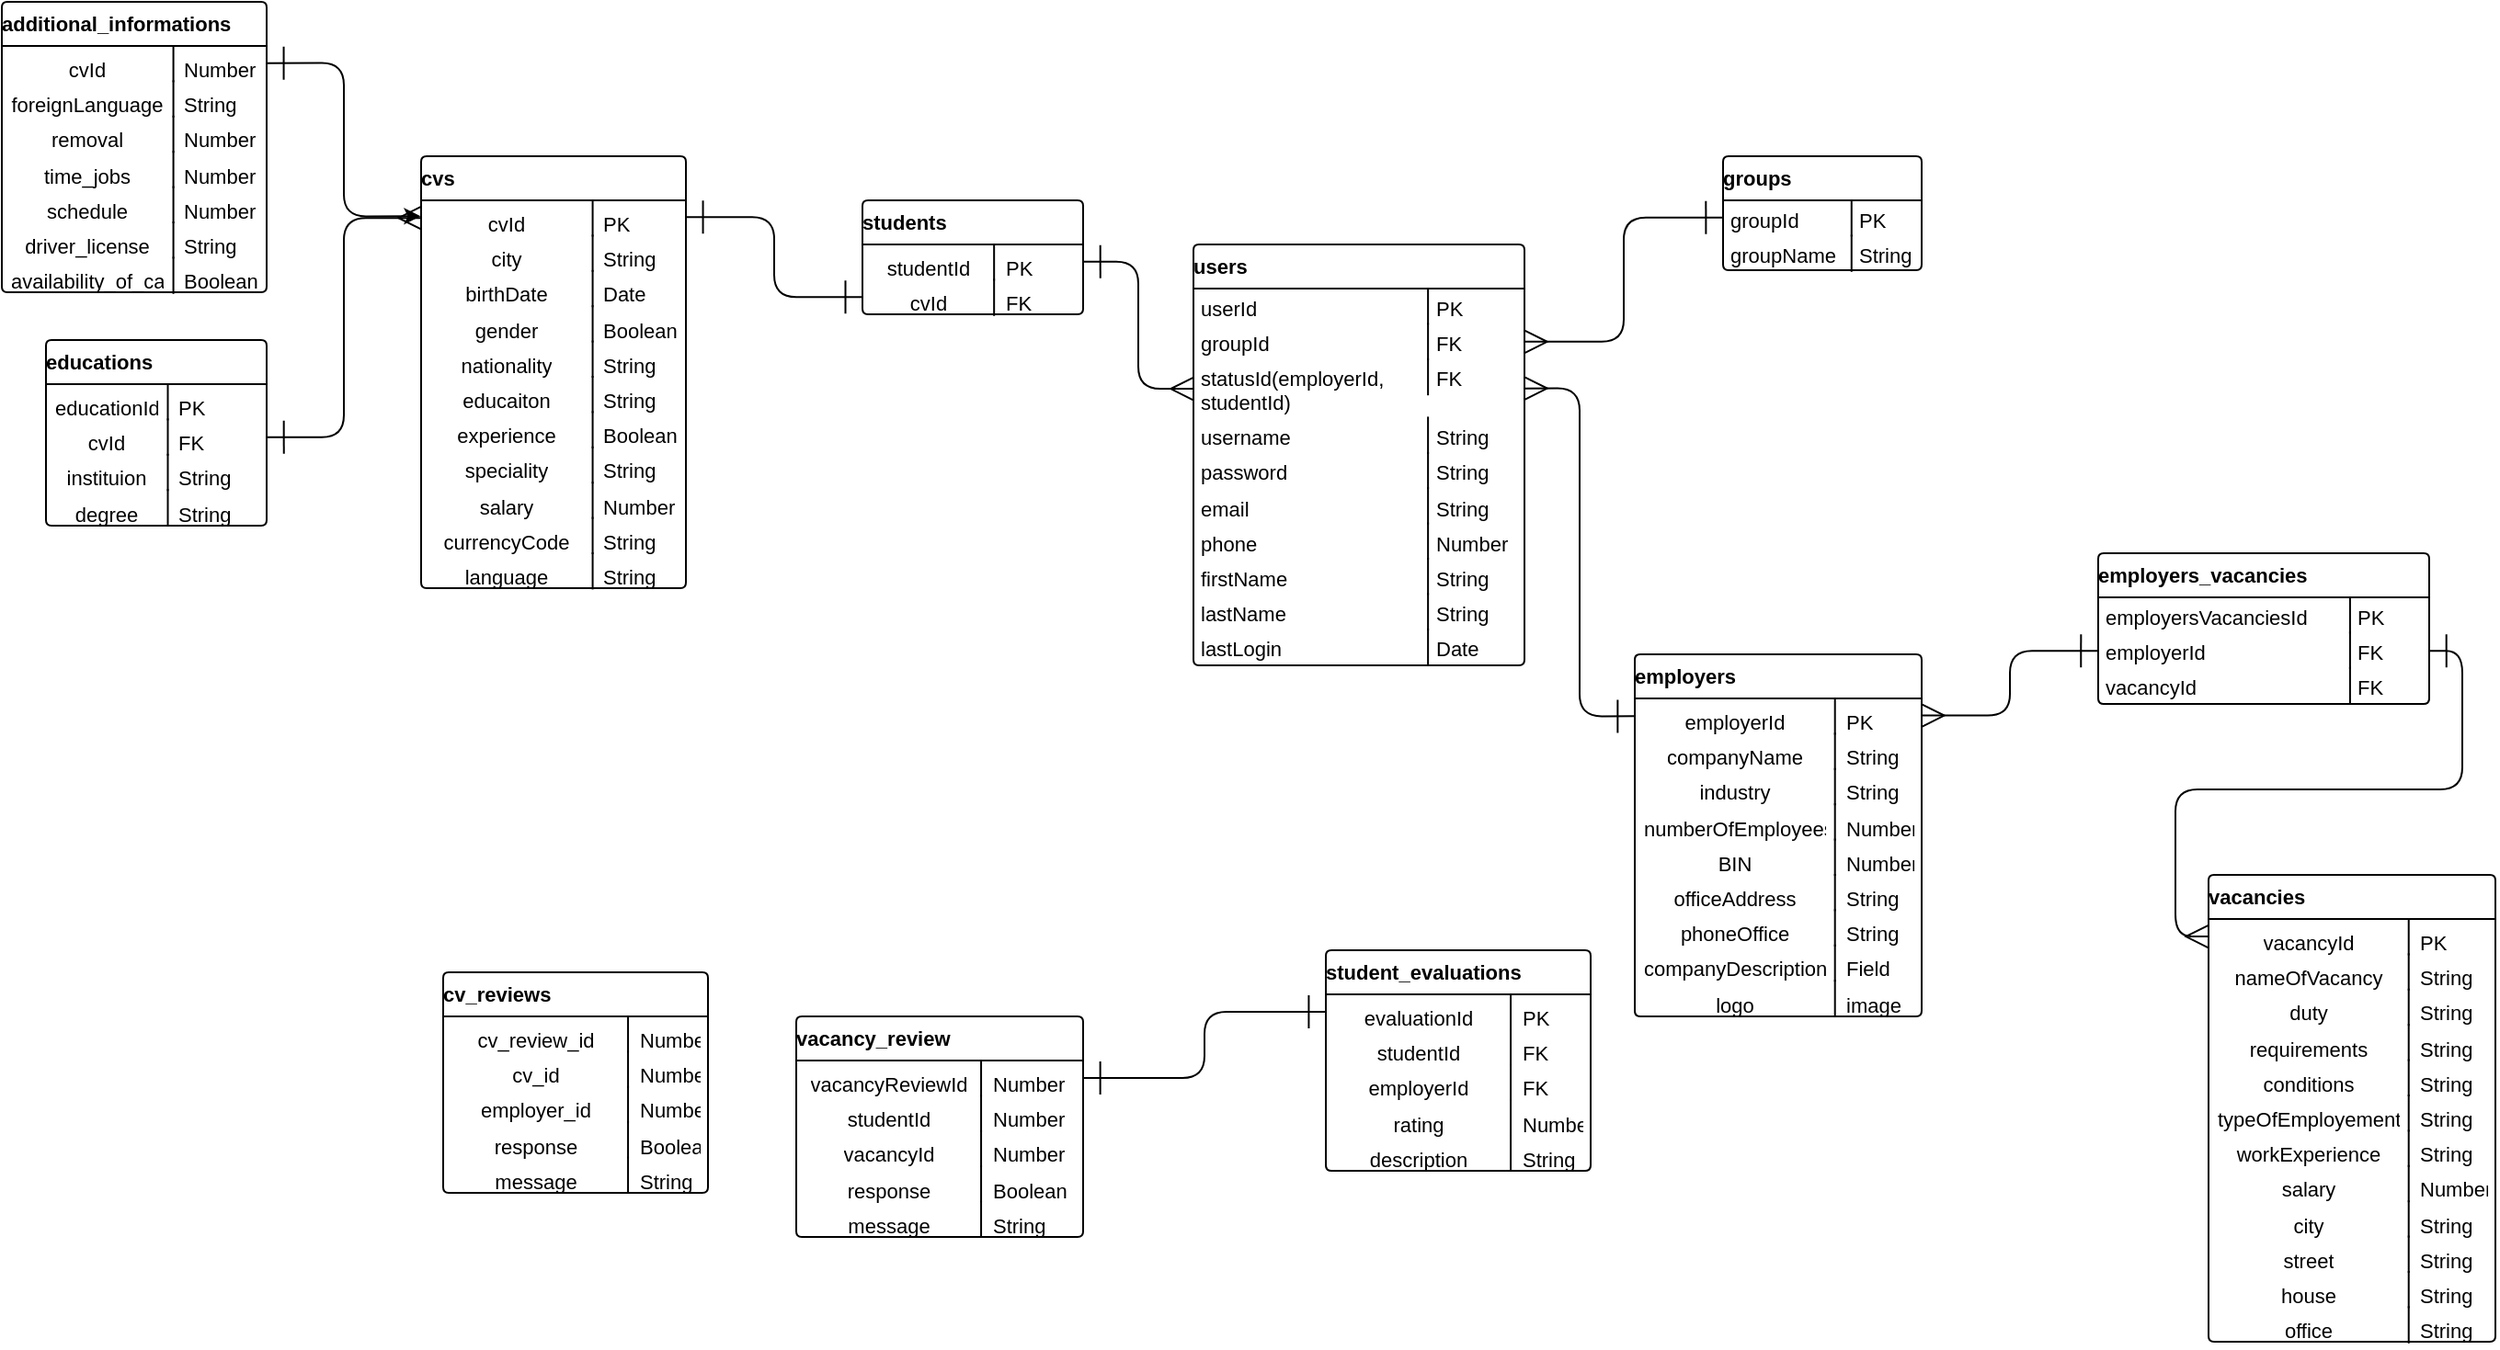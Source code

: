 <mxfile version="13.9.1" type="github">
  <diagram id="HQz6zgWwEOMpAQDS0Saa" name="Page-1">
    <mxGraphModel dx="1657" dy="958" grid="1" gridSize="10" guides="1" tooltips="1" connect="1" arrows="1" fold="1" page="1" pageScale="1" pageWidth="827" pageHeight="1169" math="0" shadow="0">
      <root>
        <mxCell id="0" />
        <mxCell id="1" parent="0" />
        <mxCell id="cxxOy_mN2csLwImhf0tn-1" value="students" style="html=1;overflow=block;whiteSpace=wrap;swimlane;resizeParent=1;resizeParentMax=0;resizeLast=0;collapsible=1;marginBottom=0;swimlaneFillColor=#ffffff;startSize=24;whiteSpace=wrap;fontSize=11;fontColor=#000000;align=left;fillColor=#ffffff;whiteSpace=wrap;spacing=0;strokeOpacity=100;fillOpacity=100;rounded=1;absoluteArcSize=1;arcSize=6;whiteSpace=wrap;whiteSpace=wrap;" vertex="1" zOrder="1" parent="1">
          <mxGeometry x="552" y="240" width="120" height="62" as="geometry" />
        </mxCell>
        <mxCell id="cxxOy_mN2csLwImhf0tn-2" value="studentId" style="strokeColor=none;part=1;resizeHeight=0;align=center;verticalAlign=top;spacingLeft=4;spacingRight=4;overflow=hidden;rotatable=0;points=[[0,0.5],[1,0.5]];portConstraint=eastwest;html=1;swimlaneFillColor=#ffffff;fontSize=11;fontColor=#000000;fillColor=none;strokeOpacity=100;fillOpacity=100;" vertex="1" parent="cxxOy_mN2csLwImhf0tn-1">
          <mxGeometry y="24" width="71.58" height="19.2" as="geometry" />
        </mxCell>
        <mxCell id="cxxOy_mN2csLwImhf0tn-3" value="PK" style="shape=partialRectangle;top=0;right=0;bottom=0;part=1;resizeHeight=0;align=left;verticalAlign=top;spacingLeft=4;spacingRight=4;overflow=hidden;rotatable=0;points=[[0,0.5],[1,0.5]];portConstraint=eastwest;html=1;swimlaneFillColor=#ffffff;fontSize=11;fontColor=#000000;fillColor=none;strokeOpacity=100;fillOpacity=100;" vertex="1" parent="cxxOy_mN2csLwImhf0tn-1">
          <mxGeometry x="71.58" y="24" width="48.42" height="19.2" as="geometry" />
        </mxCell>
        <mxCell id="cxxOy_mN2csLwImhf0tn-4" value="cvId" style="strokeColor=none;part=1;resizeHeight=0;align=center;verticalAlign=top;spacingLeft=4;spacingRight=4;overflow=hidden;rotatable=0;points=[[0,0.5],[1,0.5]];portConstraint=eastwest;html=1;swimlaneFillColor=#ffffff;fontSize=11;fontColor=#000000;fillColor=none;strokeOpacity=100;fillOpacity=100;" vertex="1" parent="cxxOy_mN2csLwImhf0tn-1">
          <mxGeometry y="43.2" width="71.58" height="19.2" as="geometry" />
        </mxCell>
        <mxCell id="cxxOy_mN2csLwImhf0tn-5" value="FK" style="shape=partialRectangle;top=0;right=0;bottom=0;part=1;resizeHeight=0;align=left;verticalAlign=top;spacingLeft=4;spacingRight=4;overflow=hidden;rotatable=0;points=[[0,0.5],[1,0.5]];portConstraint=eastwest;html=1;swimlaneFillColor=#ffffff;fontSize=11;fontColor=#000000;fillColor=none;strokeOpacity=100;fillOpacity=100;" vertex="1" parent="cxxOy_mN2csLwImhf0tn-1">
          <mxGeometry x="71.58" y="43.2" width="48.42" height="19.2" as="geometry" />
        </mxCell>
        <mxCell id="cxxOy_mN2csLwImhf0tn-6" value="users" style="html=1;overflow=block;whiteSpace=wrap;swimlane;resizeParent=1;resizeParentMax=0;resizeLast=0;collapsible=1;marginBottom=0;swimlaneFillColor=#ffffff;startSize=24;whiteSpace=wrap;fontSize=11;fontColor=#000000;align=left;fillColor=#ffffff;whiteSpace=wrap;spacing=0;strokeOpacity=100;fillOpacity=100;rounded=1;absoluteArcSize=1;arcSize=6;" vertex="1" zOrder="2" parent="1">
          <mxGeometry x="732" y="264" width="180" height="229" as="geometry" />
        </mxCell>
        <mxCell id="cxxOy_mN2csLwImhf0tn-7" value="userId" style="strokeColor=none;part=1;resizeHeight=0;align=left;verticalAlign=top;spacingLeft=4;spacingRight=4;overflow=hidden;rotatable=0;points=[[0,0.5],[1,0.5]];portConstraint=eastwest;swimlaneFillColor=#ffffff;fontSize=11;fontColor=#000000;fillColor=none;strokeOpacity=100;fillOpacity=100;whiteSpace=wrap;spacing=0;rounded=1;absoluteArcSize=1;arcSize=6;" vertex="1" parent="cxxOy_mN2csLwImhf0tn-6">
          <mxGeometry y="24" width="127.556" height="19.2" as="geometry" />
        </mxCell>
        <mxCell id="cxxOy_mN2csLwImhf0tn-8" value="PK" style="shape=partialRectangle;top=0;right=0;bottom=0;part=1;resizeHeight=0;align=left;verticalAlign=top;spacingLeft=4;spacingRight=4;overflow=hidden;rotatable=0;points=[[0,0.5],[1,0.5]];portConstraint=eastwest;swimlaneFillColor=#ffffff;fontSize=11;fontColor=#000000;fillColor=none;strokeOpacity=100;fillOpacity=100;whiteSpace=wrap;spacing=0;rounded=1;absoluteArcSize=1;arcSize=6;" vertex="1" parent="cxxOy_mN2csLwImhf0tn-6">
          <mxGeometry x="127.556" y="24" width="52.444" height="19.2" as="geometry" />
        </mxCell>
        <mxCell id="cxxOy_mN2csLwImhf0tn-9" value="groupId" style="strokeColor=none;part=1;resizeHeight=0;align=left;verticalAlign=top;spacingLeft=4;spacingRight=4;overflow=hidden;rotatable=0;points=[[0,0.5],[1,0.5]];portConstraint=eastwest;swimlaneFillColor=#ffffff;fontSize=11;fillColor=none;strokeOpacity=100;fillOpacity=100;whiteSpace=wrap;spacing=0;rounded=1;absoluteArcSize=1;arcSize=6;" vertex="1" parent="cxxOy_mN2csLwImhf0tn-6">
          <mxGeometry y="43.2" width="127.556" height="19.2" as="geometry" />
        </mxCell>
        <mxCell id="cxxOy_mN2csLwImhf0tn-10" value="FK" style="shape=partialRectangle;top=0;right=0;bottom=0;part=1;resizeHeight=0;align=left;verticalAlign=top;spacingLeft=4;spacingRight=4;overflow=hidden;rotatable=0;points=[[0,0.5],[1,0.5]];portConstraint=eastwest;swimlaneFillColor=#ffffff;fontSize=11;fillColor=none;strokeOpacity=100;fillOpacity=100;whiteSpace=wrap;spacing=0;rounded=1;absoluteArcSize=1;arcSize=6;" vertex="1" parent="cxxOy_mN2csLwImhf0tn-6">
          <mxGeometry x="127.556" y="43.2" width="52.444" height="19.2" as="geometry" />
        </mxCell>
        <mxCell id="cxxOy_mN2csLwImhf0tn-11" value="statusId(employerId, studentId)" style="strokeColor=none;part=1;resizeHeight=0;align=left;verticalAlign=top;spacingLeft=4;spacingRight=4;overflow=hidden;rotatable=0;points=[[0,0.5],[1,0.5]];portConstraint=eastwest;swimlaneFillColor=#ffffff;fontSize=11;fontColor=#000000;fillColor=none;strokeOpacity=100;fillOpacity=100;whiteSpace=wrap;spacing=0;rounded=1;absoluteArcSize=1;arcSize=6;" vertex="1" parent="cxxOy_mN2csLwImhf0tn-6">
          <mxGeometry y="62.4" width="127.556" height="31.8" as="geometry" />
        </mxCell>
        <mxCell id="cxxOy_mN2csLwImhf0tn-12" value="FK" style="shape=partialRectangle;top=0;right=0;bottom=0;part=1;resizeHeight=0;align=left;verticalAlign=top;spacingLeft=4;spacingRight=4;overflow=hidden;rotatable=0;points=[[0,0.5],[1,0.5]];portConstraint=eastwest;swimlaneFillColor=#ffffff;fontSize=11;fontColor=#000000;fillColor=none;strokeOpacity=100;fillOpacity=100;whiteSpace=wrap;spacing=0;rounded=1;absoluteArcSize=1;arcSize=6;" vertex="1" parent="cxxOy_mN2csLwImhf0tn-6">
          <mxGeometry x="127.556" y="62.4" width="52.444" height="19.2" as="geometry" />
        </mxCell>
        <mxCell id="cxxOy_mN2csLwImhf0tn-13" value="username" style="strokeColor=none;part=1;resizeHeight=0;align=left;verticalAlign=top;spacingLeft=4;spacingRight=4;overflow=hidden;rotatable=0;points=[[0,0.5],[1,0.5]];portConstraint=eastwest;swimlaneFillColor=#ffffff;fontSize=11;fontColor=#000000;fillColor=none;strokeOpacity=100;fillOpacity=100;whiteSpace=wrap;spacing=0;rounded=1;absoluteArcSize=1;arcSize=6;" vertex="1" parent="cxxOy_mN2csLwImhf0tn-6">
          <mxGeometry y="94.2" width="127.556" height="19.2" as="geometry" />
        </mxCell>
        <mxCell id="cxxOy_mN2csLwImhf0tn-14" value="String" style="shape=partialRectangle;top=0;right=0;bottom=0;part=1;resizeHeight=0;align=left;verticalAlign=top;spacingLeft=4;spacingRight=4;overflow=hidden;rotatable=0;points=[[0,0.5],[1,0.5]];portConstraint=eastwest;swimlaneFillColor=#ffffff;fontSize=11;fontColor=#000000;fillColor=none;strokeOpacity=100;fillOpacity=100;whiteSpace=wrap;spacing=0;rounded=1;absoluteArcSize=1;arcSize=6;" vertex="1" parent="cxxOy_mN2csLwImhf0tn-6">
          <mxGeometry x="127.556" y="94.2" width="52.444" height="19.2" as="geometry" />
        </mxCell>
        <mxCell id="cxxOy_mN2csLwImhf0tn-15" value="password" style="strokeColor=none;part=1;resizeHeight=0;align=left;verticalAlign=top;spacingLeft=4;spacingRight=4;overflow=hidden;rotatable=0;points=[[0,0.5],[1,0.5]];portConstraint=eastwest;swimlaneFillColor=#ffffff;fontSize=11;fillColor=none;strokeOpacity=100;fillOpacity=100;whiteSpace=wrap;spacing=0;rounded=1;absoluteArcSize=1;arcSize=6;" vertex="1" parent="cxxOy_mN2csLwImhf0tn-6">
          <mxGeometry y="113.4" width="127.556" height="19.2" as="geometry" />
        </mxCell>
        <mxCell id="cxxOy_mN2csLwImhf0tn-16" value="String" style="shape=partialRectangle;top=0;right=0;bottom=0;part=1;resizeHeight=0;align=left;verticalAlign=top;spacingLeft=4;spacingRight=4;overflow=hidden;rotatable=0;points=[[0,0.5],[1,0.5]];portConstraint=eastwest;swimlaneFillColor=#ffffff;fontSize=11;fillColor=none;strokeOpacity=100;fillOpacity=100;whiteSpace=wrap;spacing=0;rounded=1;absoluteArcSize=1;arcSize=6;" vertex="1" parent="cxxOy_mN2csLwImhf0tn-6">
          <mxGeometry x="127.556" y="113.4" width="52.444" height="19.2" as="geometry" />
        </mxCell>
        <mxCell id="cxxOy_mN2csLwImhf0tn-17" value="email" style="strokeColor=none;part=1;resizeHeight=0;align=left;verticalAlign=top;spacingLeft=4;spacingRight=4;overflow=hidden;rotatable=0;points=[[0,0.5],[1,0.5]];portConstraint=eastwest;swimlaneFillColor=#ffffff;fontSize=11;fillColor=none;strokeOpacity=100;fillOpacity=100;whiteSpace=wrap;spacing=0;rounded=1;absoluteArcSize=1;arcSize=6;" vertex="1" parent="cxxOy_mN2csLwImhf0tn-6">
          <mxGeometry y="132.6" width="127.556" height="19.2" as="geometry" />
        </mxCell>
        <mxCell id="cxxOy_mN2csLwImhf0tn-18" value="String" style="shape=partialRectangle;top=0;right=0;bottom=0;part=1;resizeHeight=0;align=left;verticalAlign=top;spacingLeft=4;spacingRight=4;overflow=hidden;rotatable=0;points=[[0,0.5],[1,0.5]];portConstraint=eastwest;swimlaneFillColor=#ffffff;fontSize=11;fillColor=none;strokeOpacity=100;fillOpacity=100;whiteSpace=wrap;spacing=0;rounded=1;absoluteArcSize=1;arcSize=6;" vertex="1" parent="cxxOy_mN2csLwImhf0tn-6">
          <mxGeometry x="127.556" y="132.6" width="52.444" height="19.2" as="geometry" />
        </mxCell>
        <mxCell id="cxxOy_mN2csLwImhf0tn-19" value="phone" style="strokeColor=none;part=1;resizeHeight=0;align=left;verticalAlign=top;spacingLeft=4;spacingRight=4;overflow=hidden;rotatable=0;points=[[0,0.5],[1,0.5]];portConstraint=eastwest;swimlaneFillColor=#ffffff;fontSize=11;fillColor=none;strokeOpacity=100;fillOpacity=100;whiteSpace=wrap;spacing=0;rounded=1;absoluteArcSize=1;arcSize=6;" vertex="1" parent="cxxOy_mN2csLwImhf0tn-6">
          <mxGeometry y="151.8" width="127.556" height="19.2" as="geometry" />
        </mxCell>
        <mxCell id="cxxOy_mN2csLwImhf0tn-20" value="Number" style="shape=partialRectangle;top=0;right=0;bottom=0;part=1;resizeHeight=0;align=left;verticalAlign=top;spacingLeft=4;spacingRight=4;overflow=hidden;rotatable=0;points=[[0,0.5],[1,0.5]];portConstraint=eastwest;swimlaneFillColor=#ffffff;fontSize=11;fillColor=none;strokeOpacity=100;fillOpacity=100;whiteSpace=wrap;spacing=0;rounded=1;absoluteArcSize=1;arcSize=6;" vertex="1" parent="cxxOy_mN2csLwImhf0tn-6">
          <mxGeometry x="127.556" y="151.8" width="52.444" height="19.2" as="geometry" />
        </mxCell>
        <mxCell id="cxxOy_mN2csLwImhf0tn-21" value="firstName" style="strokeColor=none;part=1;resizeHeight=0;align=left;verticalAlign=top;spacingLeft=4;spacingRight=4;overflow=hidden;rotatable=0;points=[[0,0.5],[1,0.5]];portConstraint=eastwest;swimlaneFillColor=#ffffff;fontSize=11;fillColor=none;strokeOpacity=100;fillOpacity=100;whiteSpace=wrap;spacing=0;rounded=1;absoluteArcSize=1;arcSize=6;" vertex="1" parent="cxxOy_mN2csLwImhf0tn-6">
          <mxGeometry y="171.0" width="127.556" height="19.2" as="geometry" />
        </mxCell>
        <mxCell id="cxxOy_mN2csLwImhf0tn-22" value="String" style="shape=partialRectangle;top=0;right=0;bottom=0;part=1;resizeHeight=0;align=left;verticalAlign=top;spacingLeft=4;spacingRight=4;overflow=hidden;rotatable=0;points=[[0,0.5],[1,0.5]];portConstraint=eastwest;swimlaneFillColor=#ffffff;fontSize=11;fillColor=none;strokeOpacity=100;fillOpacity=100;whiteSpace=wrap;spacing=0;rounded=1;absoluteArcSize=1;arcSize=6;" vertex="1" parent="cxxOy_mN2csLwImhf0tn-6">
          <mxGeometry x="127.556" y="171.0" width="52.444" height="19.2" as="geometry" />
        </mxCell>
        <mxCell id="cxxOy_mN2csLwImhf0tn-23" value="lastName" style="strokeColor=none;part=1;resizeHeight=0;align=left;verticalAlign=top;spacingLeft=4;spacingRight=4;overflow=hidden;rotatable=0;points=[[0,0.5],[1,0.5]];portConstraint=eastwest;swimlaneFillColor=#ffffff;fontSize=11;fillColor=none;strokeOpacity=100;fillOpacity=100;whiteSpace=wrap;spacing=0;rounded=1;absoluteArcSize=1;arcSize=6;" vertex="1" parent="cxxOy_mN2csLwImhf0tn-6">
          <mxGeometry y="190.2" width="127.556" height="19.2" as="geometry" />
        </mxCell>
        <mxCell id="cxxOy_mN2csLwImhf0tn-24" value="String" style="shape=partialRectangle;top=0;right=0;bottom=0;part=1;resizeHeight=0;align=left;verticalAlign=top;spacingLeft=4;spacingRight=4;overflow=hidden;rotatable=0;points=[[0,0.5],[1,0.5]];portConstraint=eastwest;swimlaneFillColor=#ffffff;fontSize=11;fillColor=none;strokeOpacity=100;fillOpacity=100;whiteSpace=wrap;spacing=0;rounded=1;absoluteArcSize=1;arcSize=6;" vertex="1" parent="cxxOy_mN2csLwImhf0tn-6">
          <mxGeometry x="127.556" y="190.2" width="52.444" height="19.2" as="geometry" />
        </mxCell>
        <mxCell id="cxxOy_mN2csLwImhf0tn-25" value="lastLogin" style="strokeColor=none;part=1;resizeHeight=0;align=left;verticalAlign=top;spacingLeft=4;spacingRight=4;overflow=hidden;rotatable=0;points=[[0,0.5],[1,0.5]];portConstraint=eastwest;swimlaneFillColor=#ffffff;fontSize=11;fillColor=none;strokeOpacity=100;fillOpacity=100;whiteSpace=wrap;spacing=0;rounded=1;absoluteArcSize=1;arcSize=6;" vertex="1" parent="cxxOy_mN2csLwImhf0tn-6">
          <mxGeometry y="209.4" width="127.556" height="19.2" as="geometry" />
        </mxCell>
        <mxCell id="cxxOy_mN2csLwImhf0tn-26" value="Date" style="shape=partialRectangle;top=0;right=0;bottom=0;part=1;resizeHeight=0;align=left;verticalAlign=top;spacingLeft=4;spacingRight=4;overflow=hidden;rotatable=0;points=[[0,0.5],[1,0.5]];portConstraint=eastwest;swimlaneFillColor=#ffffff;fontSize=11;fillColor=none;strokeOpacity=100;fillOpacity=100;whiteSpace=wrap;spacing=0;rounded=1;absoluteArcSize=1;arcSize=6;" vertex="1" parent="cxxOy_mN2csLwImhf0tn-6">
          <mxGeometry x="127.556" y="209.4" width="52.444" height="19.2" as="geometry" />
        </mxCell>
        <mxCell id="cxxOy_mN2csLwImhf0tn-27" value="groups" style="html=1;overflow=block;whiteSpace=wrap;swimlane;resizeParent=1;resizeParentMax=0;resizeLast=0;collapsible=1;marginBottom=0;swimlaneFillColor=#ffffff;startSize=24;whiteSpace=wrap;fontSize=11;fontColor=#000000;align=left;fillColor=#ffffff;whiteSpace=wrap;spacing=0;strokeOpacity=100;fillOpacity=100;rounded=1;absoluteArcSize=1;arcSize=6;" vertex="1" zOrder="10" parent="1">
          <mxGeometry x="1020" y="216" width="108" height="62" as="geometry" />
        </mxCell>
        <mxCell id="cxxOy_mN2csLwImhf0tn-28" value="groupId" style="strokeColor=none;part=1;resizeHeight=0;align=left;verticalAlign=top;spacingLeft=4;spacingRight=4;overflow=hidden;rotatable=0;points=[[0,0.5],[1,0.5]];portConstraint=eastwest;swimlaneFillColor=#ffffff;fontSize=11;fontColor=#000000;fillColor=none;strokeOpacity=100;fillOpacity=100;whiteSpace=wrap;spacing=0;rounded=1;absoluteArcSize=1;arcSize=6;" vertex="1" parent="cxxOy_mN2csLwImhf0tn-27">
          <mxGeometry y="24" width="69.874" height="19.2" as="geometry" />
        </mxCell>
        <mxCell id="cxxOy_mN2csLwImhf0tn-29" value="PK" style="shape=partialRectangle;top=0;right=0;bottom=0;part=1;resizeHeight=0;align=left;verticalAlign=top;spacingLeft=4;spacingRight=4;overflow=hidden;rotatable=0;points=[[0,0.5],[1,0.5]];portConstraint=eastwest;swimlaneFillColor=#ffffff;fontSize=11;fontColor=#000000;fillColor=none;strokeOpacity=100;fillOpacity=100;whiteSpace=wrap;spacing=0;rounded=1;absoluteArcSize=1;arcSize=6;" vertex="1" parent="cxxOy_mN2csLwImhf0tn-27">
          <mxGeometry x="69.874" y="24" width="38.126" height="19.2" as="geometry" />
        </mxCell>
        <mxCell id="cxxOy_mN2csLwImhf0tn-30" value="groupName" style="strokeColor=none;part=1;resizeHeight=0;align=left;verticalAlign=top;spacingLeft=4;spacingRight=4;overflow=hidden;rotatable=0;points=[[0,0.5],[1,0.5]];portConstraint=eastwest;swimlaneFillColor=#ffffff;fontSize=11;fontColor=#000000;fillColor=none;strokeOpacity=100;fillOpacity=100;whiteSpace=wrap;spacing=0;rounded=1;absoluteArcSize=1;arcSize=6;" vertex="1" parent="cxxOy_mN2csLwImhf0tn-27">
          <mxGeometry y="43.2" width="69.874" height="19.2" as="geometry" />
        </mxCell>
        <mxCell id="cxxOy_mN2csLwImhf0tn-31" value="String" style="shape=partialRectangle;top=0;right=0;bottom=0;part=1;resizeHeight=0;align=left;verticalAlign=top;spacingLeft=4;spacingRight=4;overflow=hidden;rotatable=0;points=[[0,0.5],[1,0.5]];portConstraint=eastwest;swimlaneFillColor=#ffffff;fontSize=11;fontColor=#000000;fillColor=none;strokeOpacity=100;fillOpacity=100;whiteSpace=wrap;spacing=0;rounded=1;absoluteArcSize=1;arcSize=6;" vertex="1" parent="cxxOy_mN2csLwImhf0tn-27">
          <mxGeometry x="69.874" y="43.2" width="38.126" height="19.2" as="geometry" />
        </mxCell>
        <mxCell id="cxxOy_mN2csLwImhf0tn-32" value="cvs" style="html=1;overflow=block;whiteSpace=wrap;swimlane;resizeParent=1;resizeParentMax=0;resizeLast=0;collapsible=1;marginBottom=0;swimlaneFillColor=#ffffff;startSize=24;whiteSpace=wrap;fontSize=11;fontColor=#000000;align=left;fillColor=#ffffff;whiteSpace=wrap;spacing=0;strokeOpacity=100;fillOpacity=100;rounded=1;absoluteArcSize=1;arcSize=6;whiteSpace=wrap;whiteSpace=wrap;whiteSpace=wrap;whiteSpace=wrap;whiteSpace=wrap;whiteSpace=wrap;whiteSpace=wrap;whiteSpace=wrap;whiteSpace=wrap;whiteSpace=wrap;whiteSpace=wrap;" vertex="1" zOrder="11" parent="1">
          <mxGeometry x="312" y="216" width="144" height="235" as="geometry" />
        </mxCell>
        <mxCell id="cxxOy_mN2csLwImhf0tn-33" value="cvId" style="strokeColor=none;part=1;resizeHeight=0;align=center;verticalAlign=top;spacingLeft=4;spacingRight=4;overflow=hidden;rotatable=0;points=[[0,0.5],[1,0.5]];portConstraint=eastwest;html=1;swimlaneFillColor=#ffffff;fontSize=11;fontColor=#000000;fillColor=none;strokeOpacity=100;fillOpacity=100;" vertex="1" parent="cxxOy_mN2csLwImhf0tn-32">
          <mxGeometry y="24" width="93.283" height="19.2" as="geometry" />
        </mxCell>
        <mxCell id="cxxOy_mN2csLwImhf0tn-34" value="PK" style="shape=partialRectangle;top=0;right=0;bottom=0;part=1;resizeHeight=0;align=left;verticalAlign=top;spacingLeft=4;spacingRight=4;overflow=hidden;rotatable=0;points=[[0,0.5],[1,0.5]];portConstraint=eastwest;html=1;swimlaneFillColor=#ffffff;fontSize=11;fontColor=#000000;fillColor=none;strokeOpacity=100;fillOpacity=100;" vertex="1" parent="cxxOy_mN2csLwImhf0tn-32">
          <mxGeometry x="93.283" y="24" width="50.717" height="19.2" as="geometry" />
        </mxCell>
        <mxCell id="cxxOy_mN2csLwImhf0tn-35" value="city" style="strokeColor=none;part=1;resizeHeight=0;align=center;verticalAlign=top;spacingLeft=4;spacingRight=4;overflow=hidden;rotatable=0;points=[[0,0.5],[1,0.5]];portConstraint=eastwest;html=1;swimlaneFillColor=#ffffff;fontSize=11;fontColor=#000000;fillColor=none;strokeOpacity=100;fillOpacity=100;" vertex="1" parent="cxxOy_mN2csLwImhf0tn-32">
          <mxGeometry y="43.2" width="93.283" height="19.2" as="geometry" />
        </mxCell>
        <mxCell id="cxxOy_mN2csLwImhf0tn-36" value="String" style="shape=partialRectangle;top=0;right=0;bottom=0;part=1;resizeHeight=0;align=left;verticalAlign=top;spacingLeft=4;spacingRight=4;overflow=hidden;rotatable=0;points=[[0,0.5],[1,0.5]];portConstraint=eastwest;html=1;swimlaneFillColor=#ffffff;fontSize=11;fontColor=#000000;fillColor=none;strokeOpacity=100;fillOpacity=100;" vertex="1" parent="cxxOy_mN2csLwImhf0tn-32">
          <mxGeometry x="93.283" y="43.2" width="50.717" height="19.2" as="geometry" />
        </mxCell>
        <mxCell id="cxxOy_mN2csLwImhf0tn-37" value="birthDate" style="strokeColor=none;part=1;resizeHeight=0;align=center;verticalAlign=top;spacingLeft=4;spacingRight=4;overflow=hidden;rotatable=0;points=[[0,0.5],[1,0.5]];portConstraint=eastwest;html=1;swimlaneFillColor=#ffffff;fontSize=11;fillColor=none;strokeOpacity=100;fillOpacity=100;" vertex="1" parent="cxxOy_mN2csLwImhf0tn-32">
          <mxGeometry y="62.4" width="93.283" height="19.2" as="geometry" />
        </mxCell>
        <mxCell id="cxxOy_mN2csLwImhf0tn-38" value="Date" style="shape=partialRectangle;top=0;right=0;bottom=0;part=1;resizeHeight=0;align=left;verticalAlign=top;spacingLeft=4;spacingRight=4;overflow=hidden;rotatable=0;points=[[0,0.5],[1,0.5]];portConstraint=eastwest;html=1;swimlaneFillColor=#ffffff;fontSize=11;fillColor=none;strokeOpacity=100;fillOpacity=100;" vertex="1" parent="cxxOy_mN2csLwImhf0tn-32">
          <mxGeometry x="93.283" y="62.4" width="50.717" height="19.2" as="geometry" />
        </mxCell>
        <mxCell id="cxxOy_mN2csLwImhf0tn-39" value="gender " style="strokeColor=none;part=1;resizeHeight=0;align=center;verticalAlign=top;spacingLeft=4;spacingRight=4;overflow=hidden;rotatable=0;points=[[0,0.5],[1,0.5]];portConstraint=eastwest;html=1;swimlaneFillColor=#ffffff;fontSize=11;fillColor=none;strokeOpacity=100;fillOpacity=100;" vertex="1" parent="cxxOy_mN2csLwImhf0tn-32">
          <mxGeometry y="81.6" width="93.283" height="19.2" as="geometry" />
        </mxCell>
        <mxCell id="cxxOy_mN2csLwImhf0tn-40" value="Boolean" style="shape=partialRectangle;top=0;right=0;bottom=0;part=1;resizeHeight=0;align=left;verticalAlign=top;spacingLeft=4;spacingRight=4;overflow=hidden;rotatable=0;points=[[0,0.5],[1,0.5]];portConstraint=eastwest;html=1;swimlaneFillColor=#ffffff;fontSize=11;fillColor=none;strokeOpacity=100;fillOpacity=100;" vertex="1" parent="cxxOy_mN2csLwImhf0tn-32">
          <mxGeometry x="93.283" y="81.6" width="50.717" height="19.2" as="geometry" />
        </mxCell>
        <mxCell id="cxxOy_mN2csLwImhf0tn-41" value="nationality" style="strokeColor=none;part=1;resizeHeight=0;align=center;verticalAlign=top;spacingLeft=4;spacingRight=4;overflow=hidden;rotatable=0;points=[[0,0.5],[1,0.5]];portConstraint=eastwest;html=1;swimlaneFillColor=#ffffff;fontSize=11;fillColor=none;strokeOpacity=100;fillOpacity=100;" vertex="1" parent="cxxOy_mN2csLwImhf0tn-32">
          <mxGeometry y="100.8" width="93.283" height="19.2" as="geometry" />
        </mxCell>
        <mxCell id="cxxOy_mN2csLwImhf0tn-42" value="String" style="shape=partialRectangle;top=0;right=0;bottom=0;part=1;resizeHeight=0;align=left;verticalAlign=top;spacingLeft=4;spacingRight=4;overflow=hidden;rotatable=0;points=[[0,0.5],[1,0.5]];portConstraint=eastwest;html=1;swimlaneFillColor=#ffffff;fontSize=11;fillColor=none;strokeOpacity=100;fillOpacity=100;" vertex="1" parent="cxxOy_mN2csLwImhf0tn-32">
          <mxGeometry x="93.283" y="100.8" width="50.717" height="19.2" as="geometry" />
        </mxCell>
        <mxCell id="cxxOy_mN2csLwImhf0tn-43" value="educaiton" style="strokeColor=none;part=1;resizeHeight=0;align=center;verticalAlign=top;spacingLeft=4;spacingRight=4;overflow=hidden;rotatable=0;points=[[0,0.5],[1,0.5]];portConstraint=eastwest;html=1;swimlaneFillColor=#ffffff;fontSize=11;fillColor=none;strokeOpacity=100;fillOpacity=100;" vertex="1" parent="cxxOy_mN2csLwImhf0tn-32">
          <mxGeometry y="120.0" width="93.283" height="19.2" as="geometry" />
        </mxCell>
        <mxCell id="cxxOy_mN2csLwImhf0tn-44" value="String" style="shape=partialRectangle;top=0;right=0;bottom=0;part=1;resizeHeight=0;align=left;verticalAlign=top;spacingLeft=4;spacingRight=4;overflow=hidden;rotatable=0;points=[[0,0.5],[1,0.5]];portConstraint=eastwest;html=1;swimlaneFillColor=#ffffff;fontSize=11;fillColor=none;strokeOpacity=100;fillOpacity=100;" vertex="1" parent="cxxOy_mN2csLwImhf0tn-32">
          <mxGeometry x="93.283" y="120.0" width="50.717" height="19.2" as="geometry" />
        </mxCell>
        <mxCell id="cxxOy_mN2csLwImhf0tn-45" value="experience" style="strokeColor=none;part=1;resizeHeight=0;align=center;verticalAlign=top;spacingLeft=4;spacingRight=4;overflow=hidden;rotatable=0;points=[[0,0.5],[1,0.5]];portConstraint=eastwest;html=1;swimlaneFillColor=#ffffff;fontSize=11;fillColor=none;strokeOpacity=100;fillOpacity=100;" vertex="1" parent="cxxOy_mN2csLwImhf0tn-32">
          <mxGeometry y="139.2" width="93.283" height="19.2" as="geometry" />
        </mxCell>
        <mxCell id="cxxOy_mN2csLwImhf0tn-46" value="Boolean" style="shape=partialRectangle;top=0;right=0;bottom=0;part=1;resizeHeight=0;align=left;verticalAlign=top;spacingLeft=4;spacingRight=4;overflow=hidden;rotatable=0;points=[[0,0.5],[1,0.5]];portConstraint=eastwest;html=1;swimlaneFillColor=#ffffff;fontSize=11;fillColor=none;strokeOpacity=100;fillOpacity=100;" vertex="1" parent="cxxOy_mN2csLwImhf0tn-32">
          <mxGeometry x="93.283" y="139.2" width="50.717" height="19.2" as="geometry" />
        </mxCell>
        <mxCell id="cxxOy_mN2csLwImhf0tn-47" value="speciality" style="strokeColor=none;part=1;resizeHeight=0;align=center;verticalAlign=top;spacingLeft=4;spacingRight=4;overflow=hidden;rotatable=0;points=[[0,0.5],[1,0.5]];portConstraint=eastwest;html=1;swimlaneFillColor=#ffffff;fontSize=11;fillColor=none;strokeOpacity=100;fillOpacity=100;" vertex="1" parent="cxxOy_mN2csLwImhf0tn-32">
          <mxGeometry y="158.4" width="93.283" height="19.2" as="geometry" />
        </mxCell>
        <mxCell id="cxxOy_mN2csLwImhf0tn-48" value="String" style="shape=partialRectangle;top=0;right=0;bottom=0;part=1;resizeHeight=0;align=left;verticalAlign=top;spacingLeft=4;spacingRight=4;overflow=hidden;rotatable=0;points=[[0,0.5],[1,0.5]];portConstraint=eastwest;html=1;swimlaneFillColor=#ffffff;fontSize=11;fillColor=none;strokeOpacity=100;fillOpacity=100;" vertex="1" parent="cxxOy_mN2csLwImhf0tn-32">
          <mxGeometry x="93.283" y="158.4" width="50.717" height="19.2" as="geometry" />
        </mxCell>
        <mxCell id="cxxOy_mN2csLwImhf0tn-49" value="salary" style="strokeColor=none;part=1;resizeHeight=0;align=center;verticalAlign=top;spacingLeft=4;spacingRight=4;overflow=hidden;rotatable=0;points=[[0,0.5],[1,0.5]];portConstraint=eastwest;html=1;swimlaneFillColor=#ffffff;fontSize=11;fillColor=none;strokeOpacity=100;fillOpacity=100;" vertex="1" parent="cxxOy_mN2csLwImhf0tn-32">
          <mxGeometry y="177.6" width="93.283" height="19.2" as="geometry" />
        </mxCell>
        <mxCell id="cxxOy_mN2csLwImhf0tn-50" value="Number" style="shape=partialRectangle;top=0;right=0;bottom=0;part=1;resizeHeight=0;align=left;verticalAlign=top;spacingLeft=4;spacingRight=4;overflow=hidden;rotatable=0;points=[[0,0.5],[1,0.5]];portConstraint=eastwest;html=1;swimlaneFillColor=#ffffff;fontSize=11;fillColor=none;strokeOpacity=100;fillOpacity=100;" vertex="1" parent="cxxOy_mN2csLwImhf0tn-32">
          <mxGeometry x="93.283" y="177.6" width="50.717" height="19.2" as="geometry" />
        </mxCell>
        <mxCell id="cxxOy_mN2csLwImhf0tn-51" value="currencyCode" style="strokeColor=none;part=1;resizeHeight=0;align=center;verticalAlign=top;spacingLeft=4;spacingRight=4;overflow=hidden;rotatable=0;points=[[0,0.5],[1,0.5]];portConstraint=eastwest;html=1;swimlaneFillColor=#ffffff;fontSize=11;fillColor=none;strokeOpacity=100;fillOpacity=100;" vertex="1" parent="cxxOy_mN2csLwImhf0tn-32">
          <mxGeometry y="196.8" width="93.283" height="19.2" as="geometry" />
        </mxCell>
        <mxCell id="cxxOy_mN2csLwImhf0tn-52" value="String" style="shape=partialRectangle;top=0;right=0;bottom=0;part=1;resizeHeight=0;align=left;verticalAlign=top;spacingLeft=4;spacingRight=4;overflow=hidden;rotatable=0;points=[[0,0.5],[1,0.5]];portConstraint=eastwest;html=1;swimlaneFillColor=#ffffff;fontSize=11;fillColor=none;strokeOpacity=100;fillOpacity=100;" vertex="1" parent="cxxOy_mN2csLwImhf0tn-32">
          <mxGeometry x="93.283" y="196.8" width="50.717" height="19.2" as="geometry" />
        </mxCell>
        <mxCell id="cxxOy_mN2csLwImhf0tn-53" value="language" style="strokeColor=none;part=1;resizeHeight=0;align=center;verticalAlign=top;spacingLeft=4;spacingRight=4;overflow=hidden;rotatable=0;points=[[0,0.5],[1,0.5]];portConstraint=eastwest;html=1;swimlaneFillColor=#ffffff;fontSize=11;fillColor=none;strokeOpacity=100;fillOpacity=100;" vertex="1" parent="cxxOy_mN2csLwImhf0tn-32">
          <mxGeometry y="216.0" width="93.283" height="19.2" as="geometry" />
        </mxCell>
        <mxCell id="cxxOy_mN2csLwImhf0tn-54" value="String" style="shape=partialRectangle;top=0;right=0;bottom=0;part=1;resizeHeight=0;align=left;verticalAlign=top;spacingLeft=4;spacingRight=4;overflow=hidden;rotatable=0;points=[[0,0.5],[1,0.5]];portConstraint=eastwest;html=1;swimlaneFillColor=#ffffff;fontSize=11;fillColor=none;strokeOpacity=100;fillOpacity=100;" vertex="1" parent="cxxOy_mN2csLwImhf0tn-32">
          <mxGeometry x="93.283" y="216.0" width="50.717" height="19.2" as="geometry" />
        </mxCell>
        <mxCell id="cxxOy_mN2csLwImhf0tn-55" value="additional_informations" style="html=1;overflow=block;whiteSpace=wrap;swimlane;resizeParent=1;resizeParentMax=0;resizeLast=0;collapsible=1;marginBottom=0;swimlaneFillColor=#ffffff;startSize=24;whiteSpace=wrap;fontSize=11;fontColor=#000000;align=left;fillColor=#ffffff;whiteSpace=wrap;spacing=0;strokeOpacity=100;fillOpacity=100;rounded=1;absoluteArcSize=1;arcSize=6;whiteSpace=wrap;whiteSpace=wrap;whiteSpace=wrap;whiteSpace=wrap;whiteSpace=wrap;whiteSpace=wrap;whiteSpace=wrap;" vertex="1" zOrder="13" parent="1">
          <mxGeometry x="84" y="132" width="144" height="158" as="geometry" />
        </mxCell>
        <mxCell id="cxxOy_mN2csLwImhf0tn-56" value="cvId" style="strokeColor=none;part=1;resizeHeight=0;align=center;verticalAlign=top;spacingLeft=4;spacingRight=4;overflow=hidden;rotatable=0;points=[[0,0.5],[1,0.5]];portConstraint=eastwest;html=1;swimlaneFillColor=#ffffff;fontSize=11;fontColor=#000000;fillColor=none;strokeOpacity=100;fillOpacity=100;" vertex="1" parent="cxxOy_mN2csLwImhf0tn-55">
          <mxGeometry y="24" width="93.283" height="19.2" as="geometry" />
        </mxCell>
        <mxCell id="cxxOy_mN2csLwImhf0tn-57" value="Number" style="shape=partialRectangle;top=0;right=0;bottom=0;part=1;resizeHeight=0;align=left;verticalAlign=top;spacingLeft=4;spacingRight=4;overflow=hidden;rotatable=0;points=[[0,0.5],[1,0.5]];portConstraint=eastwest;html=1;swimlaneFillColor=#ffffff;fontSize=11;fillColor=none;strokeOpacity=100;fillOpacity=100;" vertex="1" parent="cxxOy_mN2csLwImhf0tn-55">
          <mxGeometry x="93.283" y="24" width="50.717" height="19.2" as="geometry" />
        </mxCell>
        <mxCell id="cxxOy_mN2csLwImhf0tn-58" value="foreignLanguage" style="strokeColor=none;part=1;resizeHeight=0;align=center;verticalAlign=top;spacingLeft=4;spacingRight=4;overflow=hidden;rotatable=0;points=[[0,0.5],[1,0.5]];portConstraint=eastwest;html=1;swimlaneFillColor=#ffffff;fontSize=11;fontColor=#000000;fillColor=none;strokeOpacity=100;fillOpacity=100;" vertex="1" parent="cxxOy_mN2csLwImhf0tn-55">
          <mxGeometry y="43.2" width="93.283" height="19.2" as="geometry" />
        </mxCell>
        <mxCell id="cxxOy_mN2csLwImhf0tn-59" value="String" style="shape=partialRectangle;top=0;right=0;bottom=0;part=1;resizeHeight=0;align=left;verticalAlign=top;spacingLeft=4;spacingRight=4;overflow=hidden;rotatable=0;points=[[0,0.5],[1,0.5]];portConstraint=eastwest;html=1;swimlaneFillColor=#ffffff;fontSize=11;fontColor=#000000;fillColor=none;strokeOpacity=100;fillOpacity=100;" vertex="1" parent="cxxOy_mN2csLwImhf0tn-55">
          <mxGeometry x="93.283" y="43.2" width="50.717" height="19.2" as="geometry" />
        </mxCell>
        <mxCell id="cxxOy_mN2csLwImhf0tn-60" value="removal" style="strokeColor=none;part=1;resizeHeight=0;align=center;verticalAlign=top;spacingLeft=4;spacingRight=4;overflow=hidden;rotatable=0;points=[[0,0.5],[1,0.5]];portConstraint=eastwest;html=1;swimlaneFillColor=#ffffff;fontSize=11;fontColor=#000000;fillColor=none;strokeOpacity=100;fillOpacity=100;" vertex="1" parent="cxxOy_mN2csLwImhf0tn-55">
          <mxGeometry y="62.4" width="93.283" height="19.2" as="geometry" />
        </mxCell>
        <mxCell id="cxxOy_mN2csLwImhf0tn-61" value="Number" style="shape=partialRectangle;top=0;right=0;bottom=0;part=1;resizeHeight=0;align=left;verticalAlign=top;spacingLeft=4;spacingRight=4;overflow=hidden;rotatable=0;points=[[0,0.5],[1,0.5]];portConstraint=eastwest;html=1;swimlaneFillColor=#ffffff;fontSize=11;fillColor=none;strokeOpacity=100;fillOpacity=100;" vertex="1" parent="cxxOy_mN2csLwImhf0tn-55">
          <mxGeometry x="93.283" y="62.4" width="50.717" height="19.2" as="geometry" />
        </mxCell>
        <mxCell id="cxxOy_mN2csLwImhf0tn-62" value="time_jobs " style="strokeColor=none;part=1;resizeHeight=0;align=center;verticalAlign=top;spacingLeft=4;spacingRight=4;overflow=hidden;rotatable=0;points=[[0,0.5],[1,0.5]];portConstraint=eastwest;html=1;swimlaneFillColor=#ffffff;fontSize=11;fillColor=none;strokeOpacity=100;fillOpacity=100;" vertex="1" parent="cxxOy_mN2csLwImhf0tn-55">
          <mxGeometry y="81.6" width="93.283" height="19.2" as="geometry" />
        </mxCell>
        <mxCell id="cxxOy_mN2csLwImhf0tn-63" value="Number" style="shape=partialRectangle;top=0;right=0;bottom=0;part=1;resizeHeight=0;align=left;verticalAlign=top;spacingLeft=4;spacingRight=4;overflow=hidden;rotatable=0;points=[[0,0.5],[1,0.5]];portConstraint=eastwest;html=1;swimlaneFillColor=#ffffff;fontSize=11;fillColor=none;strokeOpacity=100;fillOpacity=100;" vertex="1" parent="cxxOy_mN2csLwImhf0tn-55">
          <mxGeometry x="93.283" y="81.6" width="50.717" height="19.2" as="geometry" />
        </mxCell>
        <mxCell id="cxxOy_mN2csLwImhf0tn-64" value="schedule " style="strokeColor=none;part=1;resizeHeight=0;align=center;verticalAlign=top;spacingLeft=4;spacingRight=4;overflow=hidden;rotatable=0;points=[[0,0.5],[1,0.5]];portConstraint=eastwest;html=1;swimlaneFillColor=#ffffff;fontSize=11;fillColor=none;strokeOpacity=100;fillOpacity=100;" vertex="1" parent="cxxOy_mN2csLwImhf0tn-55">
          <mxGeometry y="100.8" width="93.283" height="19.2" as="geometry" />
        </mxCell>
        <mxCell id="cxxOy_mN2csLwImhf0tn-65" value="Number" style="shape=partialRectangle;top=0;right=0;bottom=0;part=1;resizeHeight=0;align=left;verticalAlign=top;spacingLeft=4;spacingRight=4;overflow=hidden;rotatable=0;points=[[0,0.5],[1,0.5]];portConstraint=eastwest;html=1;swimlaneFillColor=#ffffff;fontSize=11;fillColor=none;strokeOpacity=100;fillOpacity=100;" vertex="1" parent="cxxOy_mN2csLwImhf0tn-55">
          <mxGeometry x="93.283" y="100.8" width="50.717" height="19.2" as="geometry" />
        </mxCell>
        <mxCell id="cxxOy_mN2csLwImhf0tn-66" value="driver_license" style="strokeColor=none;part=1;resizeHeight=0;align=center;verticalAlign=top;spacingLeft=4;spacingRight=4;overflow=hidden;rotatable=0;points=[[0,0.5],[1,0.5]];portConstraint=eastwest;html=1;swimlaneFillColor=#ffffff;fontSize=11;fillColor=none;strokeOpacity=100;fillOpacity=100;" vertex="1" parent="cxxOy_mN2csLwImhf0tn-55">
          <mxGeometry y="120.0" width="93.283" height="19.2" as="geometry" />
        </mxCell>
        <mxCell id="cxxOy_mN2csLwImhf0tn-67" value="String" style="shape=partialRectangle;top=0;right=0;bottom=0;part=1;resizeHeight=0;align=left;verticalAlign=top;spacingLeft=4;spacingRight=4;overflow=hidden;rotatable=0;points=[[0,0.5],[1,0.5]];portConstraint=eastwest;html=1;swimlaneFillColor=#ffffff;fontSize=11;fillColor=none;strokeOpacity=100;fillOpacity=100;" vertex="1" parent="cxxOy_mN2csLwImhf0tn-55">
          <mxGeometry x="93.283" y="120.0" width="50.717" height="19.2" as="geometry" />
        </mxCell>
        <mxCell id="cxxOy_mN2csLwImhf0tn-68" value="availability_of_car" style="strokeColor=none;part=1;resizeHeight=0;align=center;verticalAlign=top;spacingLeft=4;spacingRight=4;overflow=hidden;rotatable=0;points=[[0,0.5],[1,0.5]];portConstraint=eastwest;html=1;swimlaneFillColor=#ffffff;fontSize=11;fillColor=none;strokeOpacity=100;fillOpacity=100;" vertex="1" parent="cxxOy_mN2csLwImhf0tn-55">
          <mxGeometry y="139.2" width="93.283" height="19.2" as="geometry" />
        </mxCell>
        <mxCell id="cxxOy_mN2csLwImhf0tn-69" value="Boolean" style="shape=partialRectangle;top=0;right=0;bottom=0;part=1;resizeHeight=0;align=left;verticalAlign=top;spacingLeft=4;spacingRight=4;overflow=hidden;rotatable=0;points=[[0,0.5],[1,0.5]];portConstraint=eastwest;html=1;swimlaneFillColor=#ffffff;fontSize=11;fillColor=none;strokeOpacity=100;fillOpacity=100;" vertex="1" parent="cxxOy_mN2csLwImhf0tn-55">
          <mxGeometry x="93.283" y="139.2" width="50.717" height="19.2" as="geometry" />
        </mxCell>
        <mxCell id="cxxOy_mN2csLwImhf0tn-70" value="vacancy_review" style="html=1;overflow=block;whiteSpace=wrap;swimlane;resizeParent=1;resizeParentMax=0;resizeLast=0;collapsible=1;marginBottom=0;swimlaneFillColor=#ffffff;startSize=24;whiteSpace=wrap;fontSize=11;fontColor=#000000;align=left;fillColor=#ffffff;whiteSpace=wrap;spacing=0;strokeOpacity=100;fillOpacity=100;rounded=1;absoluteArcSize=1;arcSize=6;whiteSpace=wrap;whiteSpace=wrap;whiteSpace=wrap;whiteSpace=wrap;whiteSpace=wrap;" vertex="1" zOrder="14" parent="1">
          <mxGeometry x="516" y="684" width="156" height="120" as="geometry" />
        </mxCell>
        <mxCell id="cxxOy_mN2csLwImhf0tn-71" value="vacancyReviewId " style="strokeColor=none;part=1;resizeHeight=0;align=center;verticalAlign=top;spacingLeft=4;spacingRight=4;overflow=hidden;rotatable=0;points=[[0,0.5],[1,0.5]];portConstraint=eastwest;html=1;swimlaneFillColor=#ffffff;fontSize=11;fontColor=#000000;fillColor=none;strokeOpacity=100;fillOpacity=100;" vertex="1" parent="cxxOy_mN2csLwImhf0tn-70">
          <mxGeometry y="24" width="100.523" height="19.2" as="geometry" />
        </mxCell>
        <mxCell id="cxxOy_mN2csLwImhf0tn-72" value="Number" style="shape=partialRectangle;top=0;right=0;bottom=0;part=1;resizeHeight=0;align=left;verticalAlign=top;spacingLeft=4;spacingRight=4;overflow=hidden;rotatable=0;points=[[0,0.5],[1,0.5]];portConstraint=eastwest;html=1;swimlaneFillColor=#ffffff;fontSize=11;fillColor=none;strokeOpacity=100;fillOpacity=100;" vertex="1" parent="cxxOy_mN2csLwImhf0tn-70">
          <mxGeometry x="100.523" y="24" width="55.477" height="19.2" as="geometry" />
        </mxCell>
        <mxCell id="cxxOy_mN2csLwImhf0tn-73" value="studentId " style="strokeColor=none;part=1;resizeHeight=0;align=center;verticalAlign=top;spacingLeft=4;spacingRight=4;overflow=hidden;rotatable=0;points=[[0,0.5],[1,0.5]];portConstraint=eastwest;html=1;swimlaneFillColor=#ffffff;fontSize=11;fontColor=#000000;fillColor=none;strokeOpacity=100;fillOpacity=100;" vertex="1" parent="cxxOy_mN2csLwImhf0tn-70">
          <mxGeometry y="43.2" width="100.523" height="19.2" as="geometry" />
        </mxCell>
        <mxCell id="cxxOy_mN2csLwImhf0tn-74" value="Number" style="shape=partialRectangle;top=0;right=0;bottom=0;part=1;resizeHeight=0;align=left;verticalAlign=top;spacingLeft=4;spacingRight=4;overflow=hidden;rotatable=0;points=[[0,0.5],[1,0.5]];portConstraint=eastwest;html=1;swimlaneFillColor=#ffffff;fontSize=11;fillColor=none;strokeOpacity=100;fillOpacity=100;" vertex="1" parent="cxxOy_mN2csLwImhf0tn-70">
          <mxGeometry x="100.523" y="43.2" width="55.477" height="19.2" as="geometry" />
        </mxCell>
        <mxCell id="cxxOy_mN2csLwImhf0tn-75" value="vacancyId " style="strokeColor=none;part=1;resizeHeight=0;align=center;verticalAlign=top;spacingLeft=4;spacingRight=4;overflow=hidden;rotatable=0;points=[[0,0.5],[1,0.5]];portConstraint=eastwest;html=1;swimlaneFillColor=#ffffff;fontSize=11;fontColor=#000000;fillColor=none;strokeOpacity=100;fillOpacity=100;" vertex="1" parent="cxxOy_mN2csLwImhf0tn-70">
          <mxGeometry y="62.4" width="100.523" height="19.2" as="geometry" />
        </mxCell>
        <mxCell id="cxxOy_mN2csLwImhf0tn-76" value="Number" style="shape=partialRectangle;top=0;right=0;bottom=0;part=1;resizeHeight=0;align=left;verticalAlign=top;spacingLeft=4;spacingRight=4;overflow=hidden;rotatable=0;points=[[0,0.5],[1,0.5]];portConstraint=eastwest;html=1;swimlaneFillColor=#ffffff;fontSize=11;fillColor=none;strokeOpacity=100;fillOpacity=100;" vertex="1" parent="cxxOy_mN2csLwImhf0tn-70">
          <mxGeometry x="100.523" y="62.4" width="55.477" height="19.2" as="geometry" />
        </mxCell>
        <mxCell id="cxxOy_mN2csLwImhf0tn-77" value="response " style="strokeColor=none;part=1;resizeHeight=0;align=center;verticalAlign=top;spacingLeft=4;spacingRight=4;overflow=hidden;rotatable=0;points=[[0,0.5],[1,0.5]];portConstraint=eastwest;html=1;swimlaneFillColor=#ffffff;fontSize=11;fillColor=none;strokeOpacity=100;fillOpacity=100;" vertex="1" parent="cxxOy_mN2csLwImhf0tn-70">
          <mxGeometry y="81.6" width="100.523" height="19.2" as="geometry" />
        </mxCell>
        <mxCell id="cxxOy_mN2csLwImhf0tn-78" value="Boolean" style="shape=partialRectangle;top=0;right=0;bottom=0;part=1;resizeHeight=0;align=left;verticalAlign=top;spacingLeft=4;spacingRight=4;overflow=hidden;rotatable=0;points=[[0,0.5],[1,0.5]];portConstraint=eastwest;html=1;swimlaneFillColor=#ffffff;fontSize=11;fillColor=none;strokeOpacity=100;fillOpacity=100;" vertex="1" parent="cxxOy_mN2csLwImhf0tn-70">
          <mxGeometry x="100.523" y="81.6" width="55.477" height="19.2" as="geometry" />
        </mxCell>
        <mxCell id="cxxOy_mN2csLwImhf0tn-79" value="message" style="strokeColor=none;part=1;resizeHeight=0;align=center;verticalAlign=top;spacingLeft=4;spacingRight=4;overflow=hidden;rotatable=0;points=[[0,0.5],[1,0.5]];portConstraint=eastwest;html=1;swimlaneFillColor=#ffffff;fontSize=11;fillColor=none;strokeOpacity=100;fillOpacity=100;" vertex="1" parent="cxxOy_mN2csLwImhf0tn-70">
          <mxGeometry y="100.8" width="100.523" height="19.2" as="geometry" />
        </mxCell>
        <mxCell id="cxxOy_mN2csLwImhf0tn-80" value="String" style="shape=partialRectangle;top=0;right=0;bottom=0;part=1;resizeHeight=0;align=left;verticalAlign=top;spacingLeft=4;spacingRight=4;overflow=hidden;rotatable=0;points=[[0,0.5],[1,0.5]];portConstraint=eastwest;html=1;swimlaneFillColor=#ffffff;fontSize=11;fillColor=none;strokeOpacity=100;fillOpacity=100;" vertex="1" parent="cxxOy_mN2csLwImhf0tn-70">
          <mxGeometry x="100.523" y="100.8" width="55.477" height="19.2" as="geometry" />
        </mxCell>
        <mxCell id="cxxOy_mN2csLwImhf0tn-81" value="cv_reviews " style="html=1;overflow=block;whiteSpace=wrap;swimlane;resizeParent=1;resizeParentMax=0;resizeLast=0;collapsible=1;marginBottom=0;swimlaneFillColor=#ffffff;startSize=24;whiteSpace=wrap;fontSize=11;fontColor=#000000;align=left;fillColor=#ffffff;whiteSpace=wrap;spacing=0;strokeOpacity=100;fillOpacity=100;rounded=1;absoluteArcSize=1;arcSize=6;whiteSpace=wrap;whiteSpace=wrap;whiteSpace=wrap;whiteSpace=wrap;whiteSpace=wrap;" vertex="1" zOrder="15" parent="1">
          <mxGeometry x="324" y="660" width="144" height="120" as="geometry" />
        </mxCell>
        <mxCell id="cxxOy_mN2csLwImhf0tn-82" value="cv_review_id" style="strokeColor=none;part=1;resizeHeight=0;align=center;verticalAlign=top;spacingLeft=4;spacingRight=4;overflow=hidden;rotatable=0;points=[[0,0.5],[1,0.5]];portConstraint=eastwest;html=1;swimlaneFillColor=#ffffff;fontSize=11;fontColor=#000000;fillColor=none;strokeOpacity=100;fillOpacity=100;" vertex="1" parent="cxxOy_mN2csLwImhf0tn-81">
          <mxGeometry y="24" width="100.523" height="19.2" as="geometry" />
        </mxCell>
        <mxCell id="cxxOy_mN2csLwImhf0tn-83" value="Number" style="shape=partialRectangle;top=0;right=0;bottom=0;part=1;resizeHeight=0;align=left;verticalAlign=top;spacingLeft=4;spacingRight=4;overflow=hidden;rotatable=0;points=[[0,0.5],[1,0.5]];portConstraint=eastwest;html=1;swimlaneFillColor=#ffffff;fontSize=11;fillColor=none;strokeOpacity=100;fillOpacity=100;" vertex="1" parent="cxxOy_mN2csLwImhf0tn-81">
          <mxGeometry x="100.523" y="24" width="43.477" height="19.2" as="geometry" />
        </mxCell>
        <mxCell id="cxxOy_mN2csLwImhf0tn-84" value="cv_id" style="strokeColor=none;part=1;resizeHeight=0;align=center;verticalAlign=top;spacingLeft=4;spacingRight=4;overflow=hidden;rotatable=0;points=[[0,0.5],[1,0.5]];portConstraint=eastwest;html=1;swimlaneFillColor=#ffffff;fontSize=11;fontColor=#000000;fillColor=none;strokeOpacity=100;fillOpacity=100;" vertex="1" parent="cxxOy_mN2csLwImhf0tn-81">
          <mxGeometry y="43.2" width="100.523" height="19.2" as="geometry" />
        </mxCell>
        <mxCell id="cxxOy_mN2csLwImhf0tn-85" value="Number" style="shape=partialRectangle;top=0;right=0;bottom=0;part=1;resizeHeight=0;align=left;verticalAlign=top;spacingLeft=4;spacingRight=4;overflow=hidden;rotatable=0;points=[[0,0.5],[1,0.5]];portConstraint=eastwest;html=1;swimlaneFillColor=#ffffff;fontSize=11;fillColor=none;strokeOpacity=100;fillOpacity=100;" vertex="1" parent="cxxOy_mN2csLwImhf0tn-81">
          <mxGeometry x="100.523" y="43.2" width="43.477" height="19.2" as="geometry" />
        </mxCell>
        <mxCell id="cxxOy_mN2csLwImhf0tn-86" value="employer_id" style="strokeColor=none;part=1;resizeHeight=0;align=center;verticalAlign=top;spacingLeft=4;spacingRight=4;overflow=hidden;rotatable=0;points=[[0,0.5],[1,0.5]];portConstraint=eastwest;html=1;swimlaneFillColor=#ffffff;fontSize=11;fontColor=#000000;fillColor=none;strokeOpacity=100;fillOpacity=100;" vertex="1" parent="cxxOy_mN2csLwImhf0tn-81">
          <mxGeometry y="62.4" width="100.523" height="19.2" as="geometry" />
        </mxCell>
        <mxCell id="cxxOy_mN2csLwImhf0tn-87" value="Number" style="shape=partialRectangle;top=0;right=0;bottom=0;part=1;resizeHeight=0;align=left;verticalAlign=top;spacingLeft=4;spacingRight=4;overflow=hidden;rotatable=0;points=[[0,0.5],[1,0.5]];portConstraint=eastwest;html=1;swimlaneFillColor=#ffffff;fontSize=11;fillColor=none;strokeOpacity=100;fillOpacity=100;" vertex="1" parent="cxxOy_mN2csLwImhf0tn-81">
          <mxGeometry x="100.523" y="62.4" width="43.477" height="19.2" as="geometry" />
        </mxCell>
        <mxCell id="cxxOy_mN2csLwImhf0tn-88" value="response " style="strokeColor=none;part=1;resizeHeight=0;align=center;verticalAlign=top;spacingLeft=4;spacingRight=4;overflow=hidden;rotatable=0;points=[[0,0.5],[1,0.5]];portConstraint=eastwest;html=1;swimlaneFillColor=#ffffff;fontSize=11;fillColor=none;strokeOpacity=100;fillOpacity=100;" vertex="1" parent="cxxOy_mN2csLwImhf0tn-81">
          <mxGeometry y="81.6" width="100.523" height="19.2" as="geometry" />
        </mxCell>
        <mxCell id="cxxOy_mN2csLwImhf0tn-89" value="Boolean" style="shape=partialRectangle;top=0;right=0;bottom=0;part=1;resizeHeight=0;align=left;verticalAlign=top;spacingLeft=4;spacingRight=4;overflow=hidden;rotatable=0;points=[[0,0.5],[1,0.5]];portConstraint=eastwest;html=1;swimlaneFillColor=#ffffff;fontSize=11;fillColor=none;strokeOpacity=100;fillOpacity=100;" vertex="1" parent="cxxOy_mN2csLwImhf0tn-81">
          <mxGeometry x="100.523" y="81.6" width="43.477" height="19.2" as="geometry" />
        </mxCell>
        <mxCell id="cxxOy_mN2csLwImhf0tn-90" value="message" style="strokeColor=none;part=1;resizeHeight=0;align=center;verticalAlign=top;spacingLeft=4;spacingRight=4;overflow=hidden;rotatable=0;points=[[0,0.5],[1,0.5]];portConstraint=eastwest;html=1;swimlaneFillColor=#ffffff;fontSize=11;fillColor=none;strokeOpacity=100;fillOpacity=100;" vertex="1" parent="cxxOy_mN2csLwImhf0tn-81">
          <mxGeometry y="100.8" width="100.523" height="19.2" as="geometry" />
        </mxCell>
        <mxCell id="cxxOy_mN2csLwImhf0tn-91" value="String" style="shape=partialRectangle;top=0;right=0;bottom=0;part=1;resizeHeight=0;align=left;verticalAlign=top;spacingLeft=4;spacingRight=4;overflow=hidden;rotatable=0;points=[[0,0.5],[1,0.5]];portConstraint=eastwest;html=1;swimlaneFillColor=#ffffff;fontSize=11;fillColor=none;strokeOpacity=100;fillOpacity=100;" vertex="1" parent="cxxOy_mN2csLwImhf0tn-81">
          <mxGeometry x="100.523" y="100.8" width="43.477" height="19.2" as="geometry" />
        </mxCell>
        <mxCell id="cxxOy_mN2csLwImhf0tn-92" value="student_evaluations" style="html=1;overflow=block;whiteSpace=wrap;swimlane;resizeParent=1;resizeParentMax=0;resizeLast=0;collapsible=1;marginBottom=0;swimlaneFillColor=#ffffff;startSize=24;whiteSpace=wrap;fontSize=11;fontColor=#000000;align=left;fillColor=#ffffff;whiteSpace=wrap;spacing=0;strokeOpacity=100;fillOpacity=100;rounded=1;absoluteArcSize=1;arcSize=6;whiteSpace=wrap;whiteSpace=wrap;whiteSpace=wrap;whiteSpace=wrap;whiteSpace=wrap;" vertex="1" zOrder="16" parent="1">
          <mxGeometry x="804" y="648" width="144" height="120" as="geometry" />
        </mxCell>
        <mxCell id="cxxOy_mN2csLwImhf0tn-93" value="evaluationId" style="strokeColor=none;part=1;resizeHeight=0;align=center;verticalAlign=top;spacingLeft=4;spacingRight=4;overflow=hidden;rotatable=0;points=[[0,0.5],[1,0.5]];portConstraint=eastwest;html=1;swimlaneFillColor=#ffffff;fontSize=11;fontColor=#000000;fillColor=none;strokeOpacity=100;fillOpacity=100;" vertex="1" parent="cxxOy_mN2csLwImhf0tn-92">
          <mxGeometry y="24" width="100.523" height="19.2" as="geometry" />
        </mxCell>
        <mxCell id="cxxOy_mN2csLwImhf0tn-94" value="PK" style="shape=partialRectangle;top=0;right=0;bottom=0;part=1;resizeHeight=0;align=left;verticalAlign=top;spacingLeft=4;spacingRight=4;overflow=hidden;rotatable=0;points=[[0,0.5],[1,0.5]];portConstraint=eastwest;html=1;swimlaneFillColor=#ffffff;fontSize=11;fontColor=#000000;fillColor=none;strokeOpacity=100;fillOpacity=100;" vertex="1" parent="cxxOy_mN2csLwImhf0tn-92">
          <mxGeometry x="100.523" y="24" width="43.477" height="19.2" as="geometry" />
        </mxCell>
        <mxCell id="cxxOy_mN2csLwImhf0tn-95" value="studentId " style="strokeColor=none;part=1;resizeHeight=0;align=center;verticalAlign=top;spacingLeft=4;spacingRight=4;overflow=hidden;rotatable=0;points=[[0,0.5],[1,0.5]];portConstraint=eastwest;html=1;swimlaneFillColor=#ffffff;fontSize=11;fontColor=#000000;fillColor=none;strokeOpacity=100;fillOpacity=100;" vertex="1" parent="cxxOy_mN2csLwImhf0tn-92">
          <mxGeometry y="43.2" width="100.523" height="19.2" as="geometry" />
        </mxCell>
        <mxCell id="cxxOy_mN2csLwImhf0tn-96" value="FK" style="shape=partialRectangle;top=0;right=0;bottom=0;part=1;resizeHeight=0;align=left;verticalAlign=top;spacingLeft=4;spacingRight=4;overflow=hidden;rotatable=0;points=[[0,0.5],[1,0.5]];portConstraint=eastwest;html=1;swimlaneFillColor=#ffffff;fontSize=11;fontColor=#000000;fillColor=none;strokeOpacity=100;fillOpacity=100;" vertex="1" parent="cxxOy_mN2csLwImhf0tn-92">
          <mxGeometry x="100.523" y="43.2" width="43.477" height="19.2" as="geometry" />
        </mxCell>
        <mxCell id="cxxOy_mN2csLwImhf0tn-97" value="employerId" style="strokeColor=none;part=1;resizeHeight=0;align=center;verticalAlign=top;spacingLeft=4;spacingRight=4;overflow=hidden;rotatable=0;points=[[0,0.5],[1,0.5]];portConstraint=eastwest;html=1;swimlaneFillColor=#ffffff;fontSize=11;fontColor=#000000;fillColor=none;strokeOpacity=100;fillOpacity=100;" vertex="1" parent="cxxOy_mN2csLwImhf0tn-92">
          <mxGeometry y="62.4" width="100.523" height="19.2" as="geometry" />
        </mxCell>
        <mxCell id="cxxOy_mN2csLwImhf0tn-98" value="FK" style="shape=partialRectangle;top=0;right=0;bottom=0;part=1;resizeHeight=0;align=left;verticalAlign=top;spacingLeft=4;spacingRight=4;overflow=hidden;rotatable=0;points=[[0,0.5],[1,0.5]];portConstraint=eastwest;html=1;swimlaneFillColor=#ffffff;fontSize=11;fontColor=#000000;fillColor=none;strokeOpacity=100;fillOpacity=100;" vertex="1" parent="cxxOy_mN2csLwImhf0tn-92">
          <mxGeometry x="100.523" y="62.4" width="43.477" height="19.2" as="geometry" />
        </mxCell>
        <mxCell id="cxxOy_mN2csLwImhf0tn-99" value="rating" style="strokeColor=none;part=1;resizeHeight=0;align=center;verticalAlign=top;spacingLeft=4;spacingRight=4;overflow=hidden;rotatable=0;points=[[0,0.5],[1,0.5]];portConstraint=eastwest;html=1;swimlaneFillColor=#ffffff;fontSize=11;fillColor=none;strokeOpacity=100;fillOpacity=100;" vertex="1" parent="cxxOy_mN2csLwImhf0tn-92">
          <mxGeometry y="81.6" width="100.523" height="19.2" as="geometry" />
        </mxCell>
        <mxCell id="cxxOy_mN2csLwImhf0tn-100" value="Number" style="shape=partialRectangle;top=0;right=0;bottom=0;part=1;resizeHeight=0;align=left;verticalAlign=top;spacingLeft=4;spacingRight=4;overflow=hidden;rotatable=0;points=[[0,0.5],[1,0.5]];portConstraint=eastwest;html=1;swimlaneFillColor=#ffffff;fontSize=11;fillColor=none;strokeOpacity=100;fillOpacity=100;" vertex="1" parent="cxxOy_mN2csLwImhf0tn-92">
          <mxGeometry x="100.523" y="81.6" width="43.477" height="19.2" as="geometry" />
        </mxCell>
        <mxCell id="cxxOy_mN2csLwImhf0tn-101" value="description" style="strokeColor=none;part=1;resizeHeight=0;align=center;verticalAlign=top;spacingLeft=4;spacingRight=4;overflow=hidden;rotatable=0;points=[[0,0.5],[1,0.5]];portConstraint=eastwest;html=1;swimlaneFillColor=#ffffff;fontSize=11;fillColor=none;strokeOpacity=100;fillOpacity=100;" vertex="1" parent="cxxOy_mN2csLwImhf0tn-92">
          <mxGeometry y="100.8" width="100.523" height="19.2" as="geometry" />
        </mxCell>
        <mxCell id="cxxOy_mN2csLwImhf0tn-102" value="String" style="shape=partialRectangle;top=0;right=0;bottom=0;part=1;resizeHeight=0;align=left;verticalAlign=top;spacingLeft=4;spacingRight=4;overflow=hidden;rotatable=0;points=[[0,0.5],[1,0.5]];portConstraint=eastwest;html=1;swimlaneFillColor=#ffffff;fontSize=11;fillColor=none;strokeOpacity=100;fillOpacity=100;" vertex="1" parent="cxxOy_mN2csLwImhf0tn-92">
          <mxGeometry x="100.523" y="100.8" width="43.477" height="19.2" as="geometry" />
        </mxCell>
        <mxCell id="cxxOy_mN2csLwImhf0tn-103" value="employers" style="html=1;overflow=block;whiteSpace=wrap;swimlane;resizeParent=1;resizeParentMax=0;resizeLast=0;collapsible=1;marginBottom=0;swimlaneFillColor=#ffffff;startSize=24;whiteSpace=wrap;fontSize=11;fontColor=#000000;align=left;fillColor=#ffffff;whiteSpace=wrap;spacing=0;strokeOpacity=100;fillOpacity=100;rounded=1;absoluteArcSize=1;arcSize=6;whiteSpace=wrap;whiteSpace=wrap;whiteSpace=wrap;whiteSpace=wrap;whiteSpace=wrap;whiteSpace=wrap;whiteSpace=wrap;whiteSpace=wrap;whiteSpace=wrap;" vertex="1" zOrder="17" parent="1">
          <mxGeometry x="972" y="487" width="156" height="197" as="geometry" />
        </mxCell>
        <mxCell id="cxxOy_mN2csLwImhf0tn-104" value="employerId" style="strokeColor=none;part=1;resizeHeight=0;align=center;verticalAlign=top;spacingLeft=4;spacingRight=4;overflow=hidden;rotatable=0;points=[[0,0.5],[1,0.5]];portConstraint=eastwest;html=1;swimlaneFillColor=#ffffff;fontSize=11;fontColor=#000000;fillColor=none;strokeOpacity=100;fillOpacity=100;" vertex="1" parent="cxxOy_mN2csLwImhf0tn-103">
          <mxGeometry y="24" width="108.857" height="19.2" as="geometry" />
        </mxCell>
        <mxCell id="cxxOy_mN2csLwImhf0tn-105" value="PK" style="shape=partialRectangle;top=0;right=0;bottom=0;part=1;resizeHeight=0;align=left;verticalAlign=top;spacingLeft=4;spacingRight=4;overflow=hidden;rotatable=0;points=[[0,0.5],[1,0.5]];portConstraint=eastwest;html=1;swimlaneFillColor=#ffffff;fontSize=11;fontColor=#000000;fillColor=none;strokeOpacity=100;fillOpacity=100;" vertex="1" parent="cxxOy_mN2csLwImhf0tn-103">
          <mxGeometry x="108.857" y="24" width="47.143" height="19.2" as="geometry" />
        </mxCell>
        <mxCell id="cxxOy_mN2csLwImhf0tn-106" value="companyName " style="strokeColor=none;part=1;resizeHeight=0;align=center;verticalAlign=top;spacingLeft=4;spacingRight=4;overflow=hidden;rotatable=0;points=[[0,0.5],[1,0.5]];portConstraint=eastwest;html=1;swimlaneFillColor=#ffffff;fontSize=11;fillColor=none;strokeOpacity=100;fillOpacity=100;" vertex="1" parent="cxxOy_mN2csLwImhf0tn-103">
          <mxGeometry y="43.2" width="108.857" height="19.2" as="geometry" />
        </mxCell>
        <mxCell id="cxxOy_mN2csLwImhf0tn-107" value="String" style="shape=partialRectangle;top=0;right=0;bottom=0;part=1;resizeHeight=0;align=left;verticalAlign=top;spacingLeft=4;spacingRight=4;overflow=hidden;rotatable=0;points=[[0,0.5],[1,0.5]];portConstraint=eastwest;html=1;swimlaneFillColor=#ffffff;fontSize=11;fillColor=none;strokeOpacity=100;fillOpacity=100;" vertex="1" parent="cxxOy_mN2csLwImhf0tn-103">
          <mxGeometry x="108.857" y="43.2" width="47.143" height="19.2" as="geometry" />
        </mxCell>
        <mxCell id="cxxOy_mN2csLwImhf0tn-108" value="industry" style="strokeColor=none;part=1;resizeHeight=0;align=center;verticalAlign=top;spacingLeft=4;spacingRight=4;overflow=hidden;rotatable=0;points=[[0,0.5],[1,0.5]];portConstraint=eastwest;html=1;swimlaneFillColor=#ffffff;fontSize=11;fillColor=none;strokeOpacity=100;fillOpacity=100;" vertex="1" parent="cxxOy_mN2csLwImhf0tn-103">
          <mxGeometry y="62.4" width="108.857" height="19.2" as="geometry" />
        </mxCell>
        <mxCell id="cxxOy_mN2csLwImhf0tn-109" value="String" style="shape=partialRectangle;top=0;right=0;bottom=0;part=1;resizeHeight=0;align=left;verticalAlign=top;spacingLeft=4;spacingRight=4;overflow=hidden;rotatable=0;points=[[0,0.5],[1,0.5]];portConstraint=eastwest;html=1;swimlaneFillColor=#ffffff;fontSize=11;fillColor=none;strokeOpacity=100;fillOpacity=100;" vertex="1" parent="cxxOy_mN2csLwImhf0tn-103">
          <mxGeometry x="108.857" y="62.4" width="47.143" height="19.2" as="geometry" />
        </mxCell>
        <mxCell id="cxxOy_mN2csLwImhf0tn-110" value="numberOfEmployees" style="strokeColor=none;part=1;resizeHeight=0;align=center;verticalAlign=top;spacingLeft=4;spacingRight=4;overflow=hidden;rotatable=0;points=[[0,0.5],[1,0.5]];portConstraint=eastwest;html=1;swimlaneFillColor=#ffffff;fontSize=11;fillColor=none;strokeOpacity=100;fillOpacity=100;" vertex="1" parent="cxxOy_mN2csLwImhf0tn-103">
          <mxGeometry y="81.6" width="108.857" height="19.2" as="geometry" />
        </mxCell>
        <mxCell id="cxxOy_mN2csLwImhf0tn-111" value="Number" style="shape=partialRectangle;top=0;right=0;bottom=0;part=1;resizeHeight=0;align=left;verticalAlign=top;spacingLeft=4;spacingRight=4;overflow=hidden;rotatable=0;points=[[0,0.5],[1,0.5]];portConstraint=eastwest;html=1;swimlaneFillColor=#ffffff;fontSize=11;fillColor=none;strokeOpacity=100;fillOpacity=100;" vertex="1" parent="cxxOy_mN2csLwImhf0tn-103">
          <mxGeometry x="108.857" y="81.6" width="47.143" height="19.2" as="geometry" />
        </mxCell>
        <mxCell id="cxxOy_mN2csLwImhf0tn-112" value="BIN" style="strokeColor=none;part=1;resizeHeight=0;align=center;verticalAlign=top;spacingLeft=4;spacingRight=4;overflow=hidden;rotatable=0;points=[[0,0.5],[1,0.5]];portConstraint=eastwest;html=1;swimlaneFillColor=#ffffff;fontSize=11;fillColor=none;strokeOpacity=100;fillOpacity=100;" vertex="1" parent="cxxOy_mN2csLwImhf0tn-103">
          <mxGeometry y="100.8" width="108.857" height="19.2" as="geometry" />
        </mxCell>
        <mxCell id="cxxOy_mN2csLwImhf0tn-113" value="Number" style="shape=partialRectangle;top=0;right=0;bottom=0;part=1;resizeHeight=0;align=left;verticalAlign=top;spacingLeft=4;spacingRight=4;overflow=hidden;rotatable=0;points=[[0,0.5],[1,0.5]];portConstraint=eastwest;html=1;swimlaneFillColor=#ffffff;fontSize=11;fillColor=none;strokeOpacity=100;fillOpacity=100;" vertex="1" parent="cxxOy_mN2csLwImhf0tn-103">
          <mxGeometry x="108.857" y="100.8" width="47.143" height="19.2" as="geometry" />
        </mxCell>
        <mxCell id="cxxOy_mN2csLwImhf0tn-114" value="officeAddress" style="strokeColor=none;part=1;resizeHeight=0;align=center;verticalAlign=top;spacingLeft=4;spacingRight=4;overflow=hidden;rotatable=0;points=[[0,0.5],[1,0.5]];portConstraint=eastwest;html=1;swimlaneFillColor=#ffffff;fontSize=11;fillColor=none;strokeOpacity=100;fillOpacity=100;" vertex="1" parent="cxxOy_mN2csLwImhf0tn-103">
          <mxGeometry y="120.0" width="108.857" height="19.2" as="geometry" />
        </mxCell>
        <mxCell id="cxxOy_mN2csLwImhf0tn-115" value="String" style="shape=partialRectangle;top=0;right=0;bottom=0;part=1;resizeHeight=0;align=left;verticalAlign=top;spacingLeft=4;spacingRight=4;overflow=hidden;rotatable=0;points=[[0,0.5],[1,0.5]];portConstraint=eastwest;html=1;swimlaneFillColor=#ffffff;fontSize=11;fillColor=none;strokeOpacity=100;fillOpacity=100;" vertex="1" parent="cxxOy_mN2csLwImhf0tn-103">
          <mxGeometry x="108.857" y="120.0" width="47.143" height="19.2" as="geometry" />
        </mxCell>
        <mxCell id="cxxOy_mN2csLwImhf0tn-116" value="phoneOffice" style="strokeColor=none;part=1;resizeHeight=0;align=center;verticalAlign=top;spacingLeft=4;spacingRight=4;overflow=hidden;rotatable=0;points=[[0,0.5],[1,0.5]];portConstraint=eastwest;html=1;swimlaneFillColor=#ffffff;fontSize=11;fillColor=none;strokeOpacity=100;fillOpacity=100;" vertex="1" parent="cxxOy_mN2csLwImhf0tn-103">
          <mxGeometry y="139.2" width="108.857" height="19.2" as="geometry" />
        </mxCell>
        <mxCell id="cxxOy_mN2csLwImhf0tn-117" value="String" style="shape=partialRectangle;top=0;right=0;bottom=0;part=1;resizeHeight=0;align=left;verticalAlign=top;spacingLeft=4;spacingRight=4;overflow=hidden;rotatable=0;points=[[0,0.5],[1,0.5]];portConstraint=eastwest;html=1;swimlaneFillColor=#ffffff;fontSize=11;fillColor=none;strokeOpacity=100;fillOpacity=100;" vertex="1" parent="cxxOy_mN2csLwImhf0tn-103">
          <mxGeometry x="108.857" y="139.2" width="47.143" height="19.2" as="geometry" />
        </mxCell>
        <mxCell id="cxxOy_mN2csLwImhf0tn-118" value="companyDescription" style="strokeColor=none;part=1;resizeHeight=0;align=center;verticalAlign=top;spacingLeft=4;spacingRight=4;overflow=hidden;rotatable=0;points=[[0,0.5],[1,0.5]];portConstraint=eastwest;html=1;swimlaneFillColor=#ffffff;fontSize=11;fillColor=none;strokeOpacity=100;fillOpacity=100;" vertex="1" parent="cxxOy_mN2csLwImhf0tn-103">
          <mxGeometry y="158.4" width="108.857" height="19.2" as="geometry" />
        </mxCell>
        <mxCell id="cxxOy_mN2csLwImhf0tn-119" value="Field" style="shape=partialRectangle;top=0;right=0;bottom=0;part=1;resizeHeight=0;align=left;verticalAlign=top;spacingLeft=4;spacingRight=4;overflow=hidden;rotatable=0;points=[[0,0.5],[1,0.5]];portConstraint=eastwest;html=1;swimlaneFillColor=#ffffff;fontSize=11;fillColor=none;strokeOpacity=100;fillOpacity=100;" vertex="1" parent="cxxOy_mN2csLwImhf0tn-103">
          <mxGeometry x="108.857" y="158.4" width="47.143" height="19.2" as="geometry" />
        </mxCell>
        <mxCell id="cxxOy_mN2csLwImhf0tn-120" value="logo" style="strokeColor=none;part=1;resizeHeight=0;align=center;verticalAlign=top;spacingLeft=4;spacingRight=4;overflow=hidden;rotatable=0;points=[[0,0.5],[1,0.5]];portConstraint=eastwest;html=1;swimlaneFillColor=#ffffff;fontSize=11;fillColor=none;strokeOpacity=100;fillOpacity=100;" vertex="1" parent="cxxOy_mN2csLwImhf0tn-103">
          <mxGeometry y="177.6" width="108.857" height="19.2" as="geometry" />
        </mxCell>
        <mxCell id="cxxOy_mN2csLwImhf0tn-121" value="image" style="shape=partialRectangle;top=0;right=0;bottom=0;part=1;resizeHeight=0;align=left;verticalAlign=top;spacingLeft=4;spacingRight=4;overflow=hidden;rotatable=0;points=[[0,0.5],[1,0.5]];portConstraint=eastwest;html=1;swimlaneFillColor=#ffffff;fontSize=11;fillColor=none;strokeOpacity=100;fillOpacity=100;" vertex="1" parent="cxxOy_mN2csLwImhf0tn-103">
          <mxGeometry x="108.857" y="177.6" width="47.143" height="19.2" as="geometry" />
        </mxCell>
        <UserObject label="" lucidchartObjectId="M0_Ha7uvU8sC" id="cxxOy_mN2csLwImhf0tn-122">
          <mxCell style="html=1;jettySize=18;whiteSpace=wrap;fontSize=11;strokeOpacity=100;rounded=1;arcSize=24;edgeStyle=orthogonalEdgeStyle;startArrow=ERone;startSize=16;;endArrow=ERmany;endSize=10;;exitX=-0.003;exitY=0.538;exitPerimeter=0;entryX=1.002;entryY=0.231;entryPerimeter=0;" edge="1" parent="1" source="cxxOy_mN2csLwImhf0tn-27" target="cxxOy_mN2csLwImhf0tn-6">
            <mxGeometry width="100" height="100" relative="1" as="geometry">
              <Array as="points" />
            </mxGeometry>
          </mxCell>
        </UserObject>
        <mxCell id="cxxOy_mN2csLwImhf0tn-123" value="vacancies" style="html=1;overflow=block;whiteSpace=wrap;swimlane;resizeParent=1;resizeParentMax=0;resizeLast=0;collapsible=1;marginBottom=0;swimlaneFillColor=#ffffff;startSize=24;whiteSpace=wrap;fontSize=11;fontColor=#000000;align=left;fillColor=#ffffff;whiteSpace=wrap;spacing=0;strokeOpacity=100;fillOpacity=100;rounded=1;absoluteArcSize=1;arcSize=6;whiteSpace=wrap;whiteSpace=wrap;whiteSpace=wrap;whiteSpace=wrap;whiteSpace=wrap;whiteSpace=wrap;whiteSpace=wrap;whiteSpace=wrap;whiteSpace=wrap;whiteSpace=wrap;whiteSpace=wrap;whiteSpace=wrap;" vertex="1" zOrder="22" parent="1">
          <mxGeometry x="1284" y="607" width="156" height="254" as="geometry" />
        </mxCell>
        <mxCell id="cxxOy_mN2csLwImhf0tn-124" value="vacancyId" style="strokeColor=none;part=1;resizeHeight=0;align=center;verticalAlign=top;spacingLeft=4;spacingRight=4;overflow=hidden;rotatable=0;points=[[0,0.5],[1,0.5]];portConstraint=eastwest;html=1;swimlaneFillColor=#ffffff;fontSize=11;fontColor=#000000;fillColor=none;strokeOpacity=100;fillOpacity=100;" vertex="1" parent="cxxOy_mN2csLwImhf0tn-123">
          <mxGeometry y="24" width="108.857" height="19.2" as="geometry" />
        </mxCell>
        <mxCell id="cxxOy_mN2csLwImhf0tn-125" value="PK" style="shape=partialRectangle;top=0;right=0;bottom=0;part=1;resizeHeight=0;align=left;verticalAlign=top;spacingLeft=4;spacingRight=4;overflow=hidden;rotatable=0;points=[[0,0.5],[1,0.5]];portConstraint=eastwest;html=1;swimlaneFillColor=#ffffff;fontSize=11;fontColor=#000000;fillColor=none;strokeOpacity=100;fillOpacity=100;" vertex="1" parent="cxxOy_mN2csLwImhf0tn-123">
          <mxGeometry x="108.857" y="24" width="47.143" height="19.2" as="geometry" />
        </mxCell>
        <mxCell id="cxxOy_mN2csLwImhf0tn-126" value="nameOfVacancy" style="strokeColor=none;part=1;resizeHeight=0;align=center;verticalAlign=top;spacingLeft=4;spacingRight=4;overflow=hidden;rotatable=0;points=[[0,0.5],[1,0.5]];portConstraint=eastwest;html=1;swimlaneFillColor=#ffffff;fontSize=11;fontColor=#000000;fillColor=none;strokeOpacity=100;fillOpacity=100;" vertex="1" parent="cxxOy_mN2csLwImhf0tn-123">
          <mxGeometry y="43.2" width="108.857" height="19.2" as="geometry" />
        </mxCell>
        <mxCell id="cxxOy_mN2csLwImhf0tn-127" value="String" style="shape=partialRectangle;top=0;right=0;bottom=0;part=1;resizeHeight=0;align=left;verticalAlign=top;spacingLeft=4;spacingRight=4;overflow=hidden;rotatable=0;points=[[0,0.5],[1,0.5]];portConstraint=eastwest;html=1;swimlaneFillColor=#ffffff;fontSize=11;fontColor=#000000;fillColor=none;strokeOpacity=100;fillOpacity=100;" vertex="1" parent="cxxOy_mN2csLwImhf0tn-123">
          <mxGeometry x="108.857" y="43.2" width="47.143" height="19.2" as="geometry" />
        </mxCell>
        <mxCell id="cxxOy_mN2csLwImhf0tn-128" value="duty" style="strokeColor=none;part=1;resizeHeight=0;align=center;verticalAlign=top;spacingLeft=4;spacingRight=4;overflow=hidden;rotatable=0;points=[[0,0.5],[1,0.5]];portConstraint=eastwest;html=1;swimlaneFillColor=#ffffff;fontSize=11;fillColor=none;strokeOpacity=100;fillOpacity=100;" vertex="1" parent="cxxOy_mN2csLwImhf0tn-123">
          <mxGeometry y="62.4" width="108.857" height="19.2" as="geometry" />
        </mxCell>
        <mxCell id="cxxOy_mN2csLwImhf0tn-129" value="String" style="shape=partialRectangle;top=0;right=0;bottom=0;part=1;resizeHeight=0;align=left;verticalAlign=top;spacingLeft=4;spacingRight=4;overflow=hidden;rotatable=0;points=[[0,0.5],[1,0.5]];portConstraint=eastwest;html=1;swimlaneFillColor=#ffffff;fontSize=11;fillColor=none;strokeOpacity=100;fillOpacity=100;" vertex="1" parent="cxxOy_mN2csLwImhf0tn-123">
          <mxGeometry x="108.857" y="62.4" width="47.143" height="19.2" as="geometry" />
        </mxCell>
        <mxCell id="cxxOy_mN2csLwImhf0tn-130" value="requirements " style="strokeColor=none;part=1;resizeHeight=0;align=center;verticalAlign=top;spacingLeft=4;spacingRight=4;overflow=hidden;rotatable=0;points=[[0,0.5],[1,0.5]];portConstraint=eastwest;html=1;swimlaneFillColor=#ffffff;fontSize=11;fillColor=none;strokeOpacity=100;fillOpacity=100;" vertex="1" parent="cxxOy_mN2csLwImhf0tn-123">
          <mxGeometry y="81.6" width="108.857" height="19.2" as="geometry" />
        </mxCell>
        <mxCell id="cxxOy_mN2csLwImhf0tn-131" value="String" style="shape=partialRectangle;top=0;right=0;bottom=0;part=1;resizeHeight=0;align=left;verticalAlign=top;spacingLeft=4;spacingRight=4;overflow=hidden;rotatable=0;points=[[0,0.5],[1,0.5]];portConstraint=eastwest;html=1;swimlaneFillColor=#ffffff;fontSize=11;fillColor=none;strokeOpacity=100;fillOpacity=100;" vertex="1" parent="cxxOy_mN2csLwImhf0tn-123">
          <mxGeometry x="108.857" y="81.6" width="47.143" height="19.2" as="geometry" />
        </mxCell>
        <mxCell id="cxxOy_mN2csLwImhf0tn-132" value="conditions" style="strokeColor=none;part=1;resizeHeight=0;align=center;verticalAlign=top;spacingLeft=4;spacingRight=4;overflow=hidden;rotatable=0;points=[[0,0.5],[1,0.5]];portConstraint=eastwest;html=1;swimlaneFillColor=#ffffff;fontSize=11;fillColor=none;strokeOpacity=100;fillOpacity=100;" vertex="1" parent="cxxOy_mN2csLwImhf0tn-123">
          <mxGeometry y="100.8" width="108.857" height="19.2" as="geometry" />
        </mxCell>
        <mxCell id="cxxOy_mN2csLwImhf0tn-133" value="String" style="shape=partialRectangle;top=0;right=0;bottom=0;part=1;resizeHeight=0;align=left;verticalAlign=top;spacingLeft=4;spacingRight=4;overflow=hidden;rotatable=0;points=[[0,0.5],[1,0.5]];portConstraint=eastwest;html=1;swimlaneFillColor=#ffffff;fontSize=11;fillColor=none;strokeOpacity=100;fillOpacity=100;" vertex="1" parent="cxxOy_mN2csLwImhf0tn-123">
          <mxGeometry x="108.857" y="100.8" width="47.143" height="19.2" as="geometry" />
        </mxCell>
        <mxCell id="cxxOy_mN2csLwImhf0tn-134" value="typeOfEmployement" style="strokeColor=none;part=1;resizeHeight=0;align=center;verticalAlign=top;spacingLeft=4;spacingRight=4;overflow=hidden;rotatable=0;points=[[0,0.5],[1,0.5]];portConstraint=eastwest;html=1;swimlaneFillColor=#ffffff;fontSize=11;fillColor=none;strokeOpacity=100;fillOpacity=100;" vertex="1" parent="cxxOy_mN2csLwImhf0tn-123">
          <mxGeometry y="120.0" width="108.857" height="19.2" as="geometry" />
        </mxCell>
        <mxCell id="cxxOy_mN2csLwImhf0tn-135" value="String" style="shape=partialRectangle;top=0;right=0;bottom=0;part=1;resizeHeight=0;align=left;verticalAlign=top;spacingLeft=4;spacingRight=4;overflow=hidden;rotatable=0;points=[[0,0.5],[1,0.5]];portConstraint=eastwest;html=1;swimlaneFillColor=#ffffff;fontSize=11;fillColor=none;strokeOpacity=100;fillOpacity=100;" vertex="1" parent="cxxOy_mN2csLwImhf0tn-123">
          <mxGeometry x="108.857" y="120.0" width="47.143" height="19.2" as="geometry" />
        </mxCell>
        <mxCell id="cxxOy_mN2csLwImhf0tn-136" value="workExperience" style="strokeColor=none;part=1;resizeHeight=0;align=center;verticalAlign=top;spacingLeft=4;spacingRight=4;overflow=hidden;rotatable=0;points=[[0,0.5],[1,0.5]];portConstraint=eastwest;html=1;swimlaneFillColor=#ffffff;fontSize=11;fillColor=none;strokeOpacity=100;fillOpacity=100;" vertex="1" parent="cxxOy_mN2csLwImhf0tn-123">
          <mxGeometry y="139.2" width="108.857" height="19.2" as="geometry" />
        </mxCell>
        <mxCell id="cxxOy_mN2csLwImhf0tn-137" value="String" style="shape=partialRectangle;top=0;right=0;bottom=0;part=1;resizeHeight=0;align=left;verticalAlign=top;spacingLeft=4;spacingRight=4;overflow=hidden;rotatable=0;points=[[0,0.5],[1,0.5]];portConstraint=eastwest;html=1;swimlaneFillColor=#ffffff;fontSize=11;fillColor=none;strokeOpacity=100;fillOpacity=100;" vertex="1" parent="cxxOy_mN2csLwImhf0tn-123">
          <mxGeometry x="108.857" y="139.2" width="47.143" height="19.2" as="geometry" />
        </mxCell>
        <mxCell id="cxxOy_mN2csLwImhf0tn-138" value="salary" style="strokeColor=none;part=1;resizeHeight=0;align=center;verticalAlign=top;spacingLeft=4;spacingRight=4;overflow=hidden;rotatable=0;points=[[0,0.5],[1,0.5]];portConstraint=eastwest;html=1;swimlaneFillColor=#ffffff;fontSize=11;fillColor=none;strokeOpacity=100;fillOpacity=100;" vertex="1" parent="cxxOy_mN2csLwImhf0tn-123">
          <mxGeometry y="158.4" width="108.857" height="19.2" as="geometry" />
        </mxCell>
        <mxCell id="cxxOy_mN2csLwImhf0tn-139" value="Number" style="shape=partialRectangle;top=0;right=0;bottom=0;part=1;resizeHeight=0;align=left;verticalAlign=top;spacingLeft=4;spacingRight=4;overflow=hidden;rotatable=0;points=[[0,0.5],[1,0.5]];portConstraint=eastwest;html=1;swimlaneFillColor=#ffffff;fontSize=11;fillColor=none;strokeOpacity=100;fillOpacity=100;" vertex="1" parent="cxxOy_mN2csLwImhf0tn-123">
          <mxGeometry x="108.857" y="158.4" width="47.143" height="19.2" as="geometry" />
        </mxCell>
        <mxCell id="cxxOy_mN2csLwImhf0tn-140" value="city" style="strokeColor=none;part=1;resizeHeight=0;align=center;verticalAlign=top;spacingLeft=4;spacingRight=4;overflow=hidden;rotatable=0;points=[[0,0.5],[1,0.5]];portConstraint=eastwest;html=1;swimlaneFillColor=#ffffff;fontSize=11;fillColor=none;strokeOpacity=100;fillOpacity=100;" vertex="1" parent="cxxOy_mN2csLwImhf0tn-123">
          <mxGeometry y="177.6" width="108.857" height="19.2" as="geometry" />
        </mxCell>
        <mxCell id="cxxOy_mN2csLwImhf0tn-141" value="String" style="shape=partialRectangle;top=0;right=0;bottom=0;part=1;resizeHeight=0;align=left;verticalAlign=top;spacingLeft=4;spacingRight=4;overflow=hidden;rotatable=0;points=[[0,0.5],[1,0.5]];portConstraint=eastwest;html=1;swimlaneFillColor=#ffffff;fontSize=11;fillColor=none;strokeOpacity=100;fillOpacity=100;" vertex="1" parent="cxxOy_mN2csLwImhf0tn-123">
          <mxGeometry x="108.857" y="177.6" width="47.143" height="19.2" as="geometry" />
        </mxCell>
        <mxCell id="cxxOy_mN2csLwImhf0tn-142" value="street" style="strokeColor=none;part=1;resizeHeight=0;align=center;verticalAlign=top;spacingLeft=4;spacingRight=4;overflow=hidden;rotatable=0;points=[[0,0.5],[1,0.5]];portConstraint=eastwest;html=1;swimlaneFillColor=#ffffff;fontSize=11;fillColor=none;strokeOpacity=100;fillOpacity=100;" vertex="1" parent="cxxOy_mN2csLwImhf0tn-123">
          <mxGeometry y="196.8" width="108.857" height="19.2" as="geometry" />
        </mxCell>
        <mxCell id="cxxOy_mN2csLwImhf0tn-143" value="String" style="shape=partialRectangle;top=0;right=0;bottom=0;part=1;resizeHeight=0;align=left;verticalAlign=top;spacingLeft=4;spacingRight=4;overflow=hidden;rotatable=0;points=[[0,0.5],[1,0.5]];portConstraint=eastwest;html=1;swimlaneFillColor=#ffffff;fontSize=11;fillColor=none;strokeOpacity=100;fillOpacity=100;" vertex="1" parent="cxxOy_mN2csLwImhf0tn-123">
          <mxGeometry x="108.857" y="196.8" width="47.143" height="19.2" as="geometry" />
        </mxCell>
        <mxCell id="cxxOy_mN2csLwImhf0tn-144" value="house" style="strokeColor=none;part=1;resizeHeight=0;align=center;verticalAlign=top;spacingLeft=4;spacingRight=4;overflow=hidden;rotatable=0;points=[[0,0.5],[1,0.5]];portConstraint=eastwest;html=1;swimlaneFillColor=#ffffff;fontSize=11;fillColor=none;strokeOpacity=100;fillOpacity=100;" vertex="1" parent="cxxOy_mN2csLwImhf0tn-123">
          <mxGeometry y="216.0" width="108.857" height="19.2" as="geometry" />
        </mxCell>
        <mxCell id="cxxOy_mN2csLwImhf0tn-145" value="String" style="shape=partialRectangle;top=0;right=0;bottom=0;part=1;resizeHeight=0;align=left;verticalAlign=top;spacingLeft=4;spacingRight=4;overflow=hidden;rotatable=0;points=[[0,0.5],[1,0.5]];portConstraint=eastwest;html=1;swimlaneFillColor=#ffffff;fontSize=11;fillColor=none;strokeOpacity=100;fillOpacity=100;" vertex="1" parent="cxxOy_mN2csLwImhf0tn-123">
          <mxGeometry x="108.857" y="216.0" width="47.143" height="19.2" as="geometry" />
        </mxCell>
        <mxCell id="cxxOy_mN2csLwImhf0tn-146" value="office" style="strokeColor=none;part=1;resizeHeight=0;align=center;verticalAlign=top;spacingLeft=4;spacingRight=4;overflow=hidden;rotatable=0;points=[[0,0.5],[1,0.5]];portConstraint=eastwest;html=1;swimlaneFillColor=#ffffff;fontSize=11;fillColor=none;strokeOpacity=100;fillOpacity=100;" vertex="1" parent="cxxOy_mN2csLwImhf0tn-123">
          <mxGeometry y="235.2" width="108.857" height="19.2" as="geometry" />
        </mxCell>
        <mxCell id="cxxOy_mN2csLwImhf0tn-147" value="String" style="shape=partialRectangle;top=0;right=0;bottom=0;part=1;resizeHeight=0;align=left;verticalAlign=top;spacingLeft=4;spacingRight=4;overflow=hidden;rotatable=0;points=[[0,0.5],[1,0.5]];portConstraint=eastwest;html=1;swimlaneFillColor=#ffffff;fontSize=11;fillColor=none;strokeOpacity=100;fillOpacity=100;" vertex="1" parent="cxxOy_mN2csLwImhf0tn-123">
          <mxGeometry x="108.857" y="235.2" width="47.143" height="19.2" as="geometry" />
        </mxCell>
        <UserObject label="" lucidchartObjectId="Qc.HtEfAns6." id="cxxOy_mN2csLwImhf0tn-148">
          <mxCell style="html=1;jettySize=18;whiteSpace=wrap;fontSize=11;strokeOpacity=100;rounded=1;arcSize=24;edgeStyle=orthogonalEdgeStyle;startArrow=ERone;startSize=16;;endArrow=ERmany;endSize=10;;exitX=1.003;exitY=0.539;exitPerimeter=0;entryX=-0.002;entryY=0.343;entryPerimeter=0;" edge="1" parent="1" source="cxxOy_mN2csLwImhf0tn-1" target="cxxOy_mN2csLwImhf0tn-6">
            <mxGeometry width="100" height="100" relative="1" as="geometry">
              <Array as="points" />
            </mxGeometry>
          </mxCell>
        </UserObject>
        <mxCell id="cxxOy_mN2csLwImhf0tn-149" value="educations" style="html=1;overflow=block;whiteSpace=wrap;swimlane;resizeParent=1;resizeParentMax=0;resizeLast=0;collapsible=1;marginBottom=0;swimlaneFillColor=#ffffff;startSize=24;whiteSpace=wrap;fontSize=11;fontColor=#000000;align=left;fillColor=#ffffff;whiteSpace=wrap;spacing=0;strokeOpacity=100;fillOpacity=100;rounded=1;absoluteArcSize=1;arcSize=6;whiteSpace=wrap;whiteSpace=wrap;whiteSpace=wrap;whiteSpace=wrap;" vertex="1" zOrder="25" parent="1">
          <mxGeometry x="108" y="316" width="120" height="101" as="geometry" />
        </mxCell>
        <mxCell id="cxxOy_mN2csLwImhf0tn-150" value="educationId" style="strokeColor=none;part=1;resizeHeight=0;align=center;verticalAlign=top;spacingLeft=4;spacingRight=4;overflow=hidden;rotatable=0;points=[[0,0.5],[1,0.5]];portConstraint=eastwest;html=1;swimlaneFillColor=#ffffff;fontSize=11;fontColor=#000000;fillColor=none;strokeOpacity=100;fillOpacity=100;" vertex="1" parent="cxxOy_mN2csLwImhf0tn-149">
          <mxGeometry y="24" width="66.259" height="19.2" as="geometry" />
        </mxCell>
        <mxCell id="cxxOy_mN2csLwImhf0tn-151" value="PK" style="shape=partialRectangle;top=0;right=0;bottom=0;part=1;resizeHeight=0;align=left;verticalAlign=top;spacingLeft=4;spacingRight=4;overflow=hidden;rotatable=0;points=[[0,0.5],[1,0.5]];portConstraint=eastwest;html=1;swimlaneFillColor=#ffffff;fontSize=11;fontColor=#000000;fillColor=none;strokeOpacity=100;fillOpacity=100;" vertex="1" parent="cxxOy_mN2csLwImhf0tn-149">
          <mxGeometry x="66.259" y="24" width="53.741" height="19.2" as="geometry" />
        </mxCell>
        <mxCell id="cxxOy_mN2csLwImhf0tn-152" value="cvId" style="strokeColor=none;part=1;resizeHeight=0;align=center;verticalAlign=top;spacingLeft=4;spacingRight=4;overflow=hidden;rotatable=0;points=[[0,0.5],[1,0.5]];portConstraint=eastwest;html=1;swimlaneFillColor=#ffffff;fontSize=11;fontColor=#000000;fillColor=none;strokeOpacity=100;fillOpacity=100;" vertex="1" parent="cxxOy_mN2csLwImhf0tn-149">
          <mxGeometry y="43.2" width="66.259" height="19.2" as="geometry" />
        </mxCell>
        <mxCell id="cxxOy_mN2csLwImhf0tn-153" value="FK" style="shape=partialRectangle;top=0;right=0;bottom=0;part=1;resizeHeight=0;align=left;verticalAlign=top;spacingLeft=4;spacingRight=4;overflow=hidden;rotatable=0;points=[[0,0.5],[1,0.5]];portConstraint=eastwest;html=1;swimlaneFillColor=#ffffff;fontSize=11;fontColor=#000000;fillColor=none;strokeOpacity=100;fillOpacity=100;" vertex="1" parent="cxxOy_mN2csLwImhf0tn-149">
          <mxGeometry x="66.259" y="43.2" width="53.741" height="19.2" as="geometry" />
        </mxCell>
        <mxCell id="cxxOy_mN2csLwImhf0tn-154" value="instituion" style="strokeColor=none;part=1;resizeHeight=0;align=center;verticalAlign=top;spacingLeft=4;spacingRight=4;overflow=hidden;rotatable=0;points=[[0,0.5],[1,0.5]];portConstraint=eastwest;html=1;swimlaneFillColor=#ffffff;fontSize=11;fontColor=#000000;fillColor=none;strokeOpacity=100;fillOpacity=100;" vertex="1" parent="cxxOy_mN2csLwImhf0tn-149">
          <mxGeometry y="62.4" width="66.259" height="19.2" as="geometry" />
        </mxCell>
        <mxCell id="cxxOy_mN2csLwImhf0tn-155" value="String" style="shape=partialRectangle;top=0;right=0;bottom=0;part=1;resizeHeight=0;align=left;verticalAlign=top;spacingLeft=4;spacingRight=4;overflow=hidden;rotatable=0;points=[[0,0.5],[1,0.5]];portConstraint=eastwest;html=1;swimlaneFillColor=#ffffff;fontSize=11;fontColor=#000000;fillColor=none;strokeOpacity=100;fillOpacity=100;" vertex="1" parent="cxxOy_mN2csLwImhf0tn-149">
          <mxGeometry x="66.259" y="62.4" width="53.741" height="19.2" as="geometry" />
        </mxCell>
        <mxCell id="cxxOy_mN2csLwImhf0tn-156" value="degree" style="strokeColor=none;part=1;resizeHeight=0;align=center;verticalAlign=top;spacingLeft=4;spacingRight=4;overflow=hidden;rotatable=0;points=[[0,0.5],[1,0.5]];portConstraint=eastwest;html=1;swimlaneFillColor=#ffffff;fontSize=11;fillColor=none;strokeOpacity=100;fillOpacity=100;" vertex="1" parent="cxxOy_mN2csLwImhf0tn-149">
          <mxGeometry y="81.6" width="66.259" height="19.2" as="geometry" />
        </mxCell>
        <mxCell id="cxxOy_mN2csLwImhf0tn-157" value="String" style="shape=partialRectangle;top=0;right=0;bottom=0;part=1;resizeHeight=0;align=left;verticalAlign=top;spacingLeft=4;spacingRight=4;overflow=hidden;rotatable=0;points=[[0,0.5],[1,0.5]];portConstraint=eastwest;html=1;swimlaneFillColor=#ffffff;fontSize=11;fillColor=none;strokeOpacity=100;fillOpacity=100;" vertex="1" parent="cxxOy_mN2csLwImhf0tn-149">
          <mxGeometry x="66.259" y="81.6" width="53.741" height="19.2" as="geometry" />
        </mxCell>
        <UserObject label="" lucidchartObjectId="xD.HEHU45AHz" id="cxxOy_mN2csLwImhf0tn-158">
          <mxCell style="html=1;jettySize=18;whiteSpace=wrap;fontSize=11;strokeOpacity=100;rounded=1;arcSize=24;edgeStyle=orthogonalEdgeStyle;startArrow=ERone;startSize=16;;endArrow=ERmany;endSize=10;;exitX=1.003;exitY=0.524;exitPerimeter=0;entryX=-0.002;entryY=0.143;entryPerimeter=0;" edge="1" parent="1" source="cxxOy_mN2csLwImhf0tn-149" target="cxxOy_mN2csLwImhf0tn-32">
            <mxGeometry width="100" height="100" relative="1" as="geometry">
              <Array as="points" />
            </mxGeometry>
          </mxCell>
        </UserObject>
        <UserObject label="" lucidchartObjectId="4E.HVoDFbRR-" id="cxxOy_mN2csLwImhf0tn-159">
          <mxCell style="html=1;jettySize=18;whiteSpace=wrap;fontSize=11;strokeOpacity=100;rounded=1;arcSize=24;edgeStyle=orthogonalEdgeStyle;startArrow=ERone;startSize=16;;endArrow=ERmany;endSize=10;;exitX=-0.002;exitY=0.171;exitPerimeter=0;entryX=1.002;entryY=0.342;entryPerimeter=0;" edge="1" parent="1" source="cxxOy_mN2csLwImhf0tn-103" target="cxxOy_mN2csLwImhf0tn-6">
            <mxGeometry width="100" height="100" relative="1" as="geometry">
              <Array as="points" />
            </mxGeometry>
          </mxCell>
        </UserObject>
        <mxCell id="cxxOy_mN2csLwImhf0tn-160" value="employers_vacancies" style="html=1;overflow=block;whiteSpace=wrap;swimlane;resizeParent=1;resizeParentMax=0;resizeLast=0;collapsible=1;marginBottom=0;swimlaneFillColor=#ffffff;startSize=24;whiteSpace=wrap;fontSize=11;fontColor=#000000;align=left;fillColor=#ffffff;whiteSpace=wrap;spacing=0;strokeOpacity=100;fillOpacity=100;rounded=1;absoluteArcSize=1;arcSize=6;" vertex="1" zOrder="33" parent="1">
          <mxGeometry x="1224" y="432" width="180" height="82" as="geometry" />
        </mxCell>
        <mxCell id="cxxOy_mN2csLwImhf0tn-161" value="employersVacanciesId" style="strokeColor=none;part=1;resizeHeight=0;align=left;verticalAlign=top;spacingLeft=4;spacingRight=4;overflow=hidden;rotatable=0;points=[[0,0.5],[1,0.5]];portConstraint=eastwest;swimlaneFillColor=#ffffff;fontSize=11;fontColor=#000000;fillColor=none;strokeOpacity=100;fillOpacity=100;whiteSpace=wrap;spacing=0;rounded=1;absoluteArcSize=1;arcSize=6;" vertex="1" parent="cxxOy_mN2csLwImhf0tn-160">
          <mxGeometry y="24" width="136.949" height="19.2" as="geometry" />
        </mxCell>
        <mxCell id="cxxOy_mN2csLwImhf0tn-162" value="PK" style="shape=partialRectangle;top=0;right=0;bottom=0;part=1;resizeHeight=0;align=left;verticalAlign=top;spacingLeft=4;spacingRight=4;overflow=hidden;rotatable=0;points=[[0,0.5],[1,0.5]];portConstraint=eastwest;swimlaneFillColor=#ffffff;fontSize=11;fontColor=#000000;fillColor=none;strokeOpacity=100;fillOpacity=100;whiteSpace=wrap;spacing=0;rounded=1;absoluteArcSize=1;arcSize=6;" vertex="1" parent="cxxOy_mN2csLwImhf0tn-160">
          <mxGeometry x="136.949" y="24" width="43.051" height="19.2" as="geometry" />
        </mxCell>
        <mxCell id="cxxOy_mN2csLwImhf0tn-163" value="employerId" style="strokeColor=none;part=1;resizeHeight=0;align=left;verticalAlign=top;spacingLeft=4;spacingRight=4;overflow=hidden;rotatable=0;points=[[0,0.5],[1,0.5]];portConstraint=eastwest;swimlaneFillColor=#ffffff;fontSize=11;fontColor=#000000;fillColor=none;strokeOpacity=100;fillOpacity=100;whiteSpace=wrap;spacing=0;rounded=1;absoluteArcSize=1;arcSize=6;" vertex="1" parent="cxxOy_mN2csLwImhf0tn-160">
          <mxGeometry y="43.2" width="136.949" height="19.2" as="geometry" />
        </mxCell>
        <mxCell id="cxxOy_mN2csLwImhf0tn-164" value="FK" style="shape=partialRectangle;top=0;right=0;bottom=0;part=1;resizeHeight=0;align=left;verticalAlign=top;spacingLeft=4;spacingRight=4;overflow=hidden;rotatable=0;points=[[0,0.5],[1,0.5]];portConstraint=eastwest;swimlaneFillColor=#ffffff;fontSize=11;fontColor=#000000;fillColor=none;strokeOpacity=100;fillOpacity=100;whiteSpace=wrap;spacing=0;rounded=1;absoluteArcSize=1;arcSize=6;" vertex="1" parent="cxxOy_mN2csLwImhf0tn-160">
          <mxGeometry x="136.949" y="43.2" width="43.051" height="19.2" as="geometry" />
        </mxCell>
        <mxCell id="cxxOy_mN2csLwImhf0tn-165" value="vacancyId" style="strokeColor=none;part=1;resizeHeight=0;align=left;verticalAlign=top;spacingLeft=4;spacingRight=4;overflow=hidden;rotatable=0;points=[[0,0.5],[1,0.5]];portConstraint=eastwest;swimlaneFillColor=#ffffff;fontSize=11;fontColor=#000000;fillColor=none;strokeOpacity=100;fillOpacity=100;whiteSpace=wrap;spacing=0;rounded=1;absoluteArcSize=1;arcSize=6;" vertex="1" parent="cxxOy_mN2csLwImhf0tn-160">
          <mxGeometry y="62.4" width="136.949" height="19.2" as="geometry" />
        </mxCell>
        <mxCell id="cxxOy_mN2csLwImhf0tn-166" value="FK" style="shape=partialRectangle;top=0;right=0;bottom=0;part=1;resizeHeight=0;align=left;verticalAlign=top;spacingLeft=4;spacingRight=4;overflow=hidden;rotatable=0;points=[[0,0.5],[1,0.5]];portConstraint=eastwest;swimlaneFillColor=#ffffff;fontSize=11;fontColor=#000000;fillColor=none;strokeOpacity=100;fillOpacity=100;whiteSpace=wrap;spacing=0;rounded=1;absoluteArcSize=1;arcSize=6;" vertex="1" parent="cxxOy_mN2csLwImhf0tn-160">
          <mxGeometry x="136.949" y="62.4" width="43.051" height="19.2" as="geometry" />
        </mxCell>
        <UserObject label="" lucidchartObjectId="lI.H.qY5I30p" id="cxxOy_mN2csLwImhf0tn-167">
          <mxCell style="html=1;jettySize=18;whiteSpace=wrap;fontSize=11;strokeOpacity=100;rounded=1;arcSize=24;edgeStyle=orthogonalEdgeStyle;startArrow=ERone;startSize=16;;endArrow=ERmany;endSize=10;;exitX=-0.002;exitY=0.648;exitPerimeter=0;entryX=1.002;entryY=0.169;entryPerimeter=0;" edge="1" parent="1" source="cxxOy_mN2csLwImhf0tn-160" target="cxxOy_mN2csLwImhf0tn-103">
            <mxGeometry width="100" height="100" relative="1" as="geometry">
              <Array as="points" />
            </mxGeometry>
          </mxCell>
        </UserObject>
        <UserObject label="" lucidchartObjectId="pI.H0JhxMEbm" id="cxxOy_mN2csLwImhf0tn-168">
          <mxCell style="html=1;jettySize=18;whiteSpace=wrap;fontSize=11;strokeOpacity=100;rounded=1;arcSize=24;edgeStyle=orthogonalEdgeStyle;startArrow=ERone;startSize=16;;endArrow=ERmany;endSize=10;;exitX=1.002;exitY=0.648;exitPerimeter=0;entryX=-0.002;entryY=0.132;entryPerimeter=0;" edge="1" parent="1" source="cxxOy_mN2csLwImhf0tn-160" target="cxxOy_mN2csLwImhf0tn-123">
            <mxGeometry width="100" height="100" relative="1" as="geometry">
              <Array as="points" />
            </mxGeometry>
          </mxCell>
        </UserObject>
        <UserObject label="" lucidchartObjectId="RI.HPLGmKDn9" id="cxxOy_mN2csLwImhf0tn-169">
          <mxCell style="html=1;jettySize=18;whiteSpace=wrap;fontSize=11;strokeOpacity=100;rounded=1;arcSize=24;edgeStyle=orthogonalEdgeStyle;startArrow=ERone;startSize=16;;endArrow=ERone;endSize=16;;exitX=1.002;exitY=0.279;exitPerimeter=0;entryX=-0.002;entryY=0.279;entryPerimeter=0;" edge="1" parent="1" source="cxxOy_mN2csLwImhf0tn-70" target="cxxOy_mN2csLwImhf0tn-92">
            <mxGeometry width="100" height="100" relative="1" as="geometry">
              <Array as="points" />
            </mxGeometry>
          </mxCell>
        </UserObject>
        <UserObject label="" lucidchartObjectId="LJ.HTKul3PBc" id="cxxOy_mN2csLwImhf0tn-170">
          <mxCell style="html=1;jettySize=18;whiteSpace=wrap;fontSize=11;strokeOpacity=100;rounded=1;arcSize=24;edgeStyle=orthogonalEdgeStyle;startArrow=ERone;startSize=16;;endArrow=ERone;endSize=16;;exitX=1.002;exitY=0.141;exitPerimeter=0;entryX=-0.002;entryY=0.848;entryPerimeter=0;" edge="1" parent="1" source="cxxOy_mN2csLwImhf0tn-32" target="cxxOy_mN2csLwImhf0tn-1">
            <mxGeometry width="100" height="100" relative="1" as="geometry">
              <Array as="points" />
            </mxGeometry>
          </mxCell>
        </UserObject>
        <UserObject label="" lucidchartObjectId="TK.HoQKepqF~" id="cxxOy_mN2csLwImhf0tn-171">
          <mxCell style="html=1;jettySize=18;whiteSpace=wrap;fontSize=11;strokeOpacity=100;rounded=1;arcSize=24;edgeStyle=orthogonalEdgeStyle;startArrow=ERone;startSize=16;;exitX=1.002;exitY=0.211;exitPerimeter=0;entryX=-0.002;entryY=0.139;entryPerimeter=0;" edge="1" parent="1" source="cxxOy_mN2csLwImhf0tn-55" target="cxxOy_mN2csLwImhf0tn-32">
            <mxGeometry width="100" height="100" relative="1" as="geometry">
              <Array as="points" />
            </mxGeometry>
          </mxCell>
        </UserObject>
      </root>
    </mxGraphModel>
  </diagram>
</mxfile>

